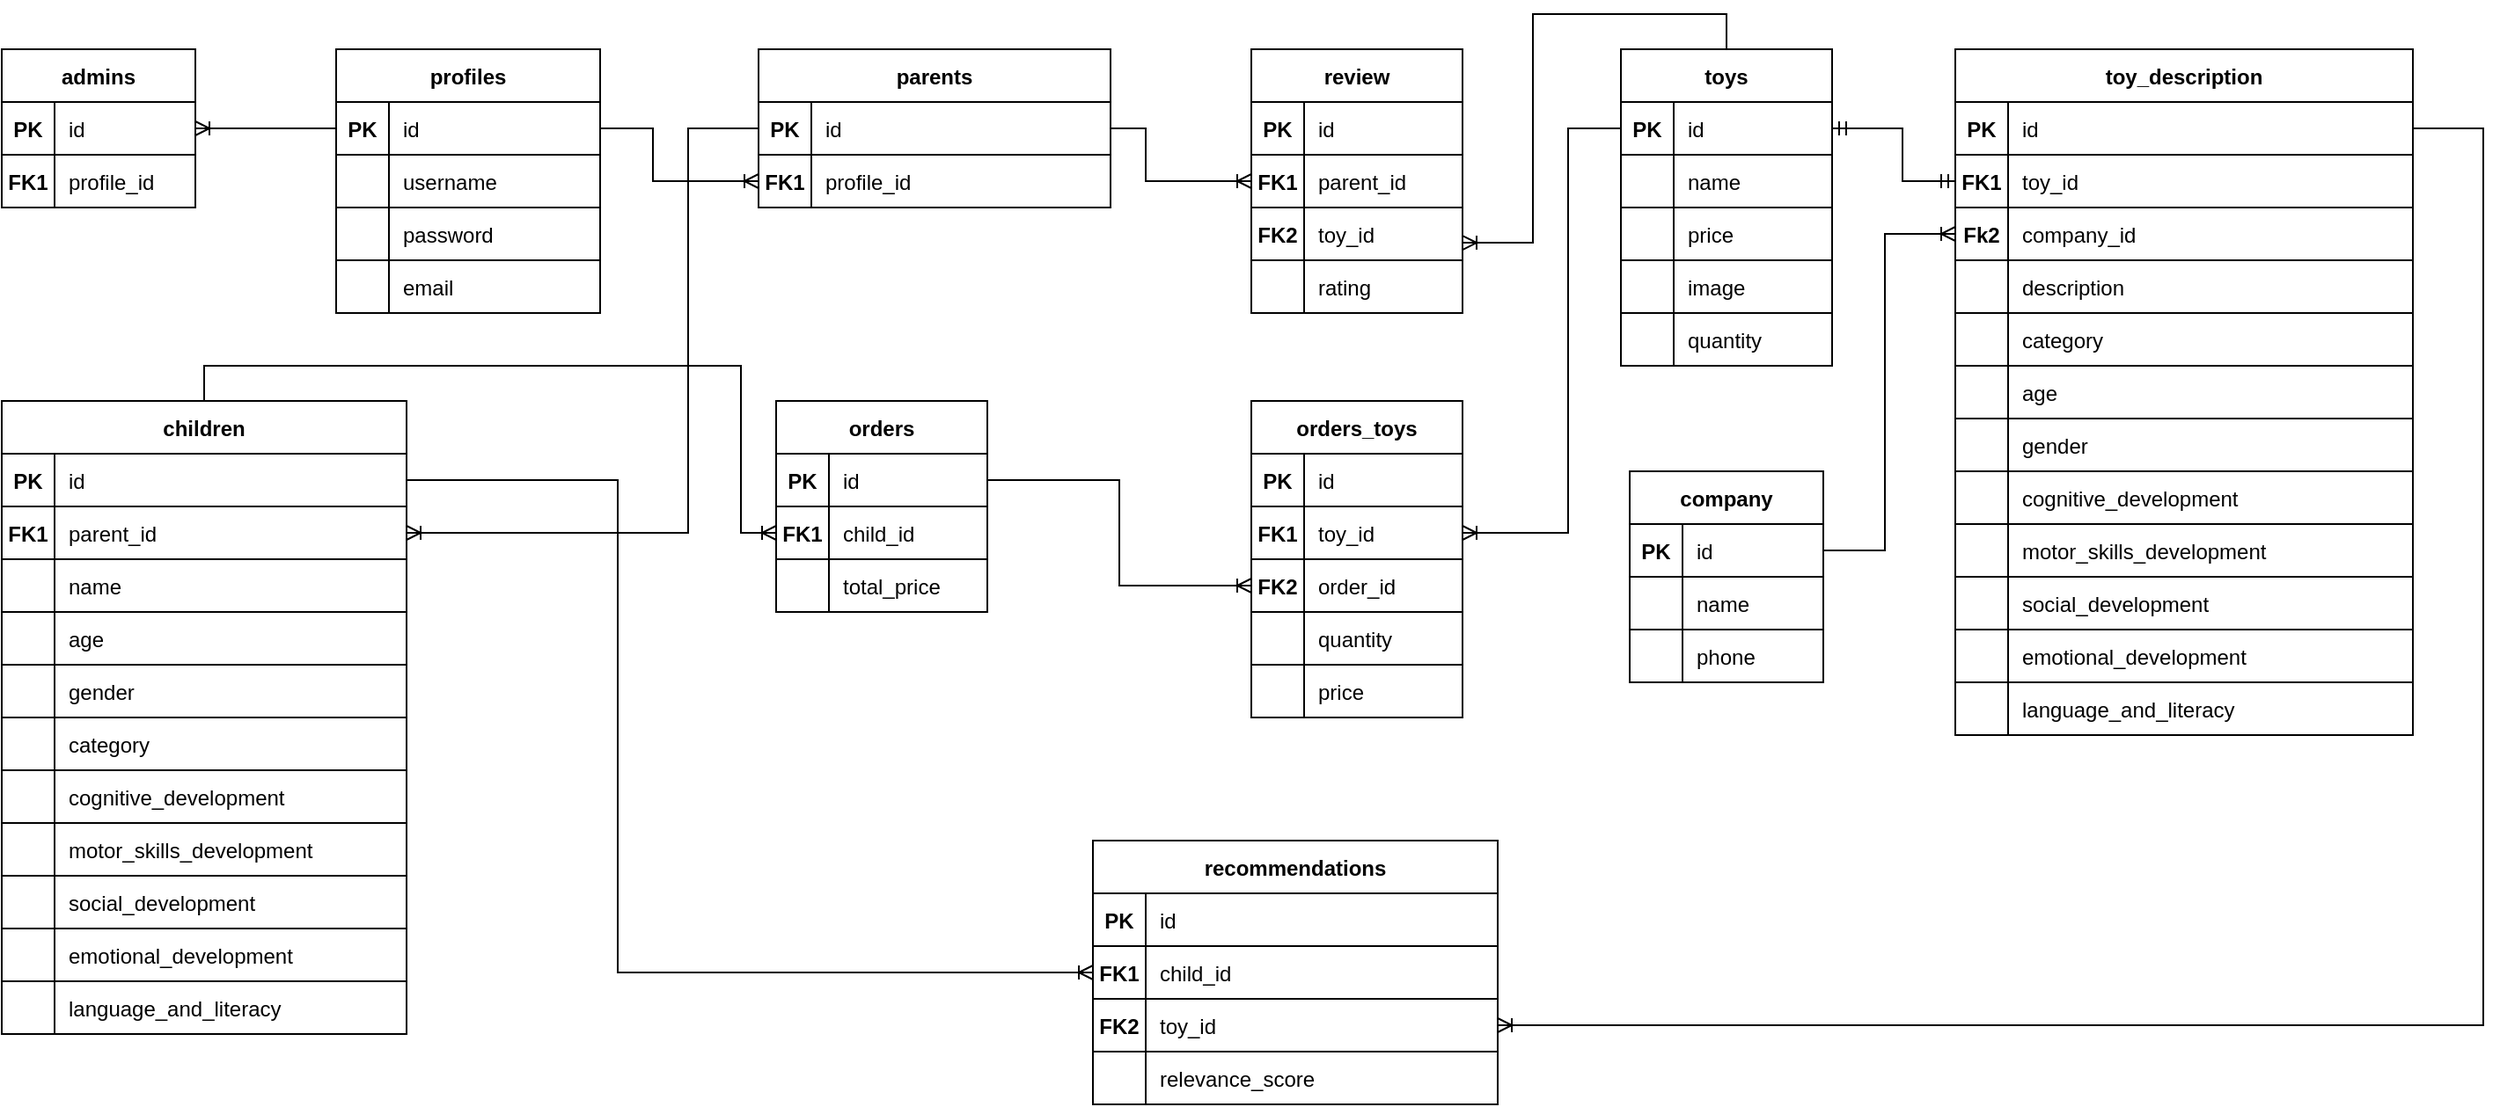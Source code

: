 <mxfile version="22.1.5" type="device">
  <diagram id="R2lEEEUBdFMjLlhIrx00" name="Page-1">
    <mxGraphModel dx="2204" dy="1786" grid="1" gridSize="10" guides="1" tooltips="1" connect="1" arrows="1" fold="1" page="1" pageScale="1" pageWidth="850" pageHeight="1100" math="0" shadow="0" extFonts="Permanent Marker^https://fonts.googleapis.com/css?family=Permanent+Marker">
      <root>
        <mxCell id="0" />
        <mxCell id="1" parent="0" />
        <mxCell id="_052ldjD73i6WKF3z9FQ-164" value="children" style="shape=table;startSize=30;container=1;collapsible=1;childLayout=tableLayout;fixedRows=1;rowLines=0;fontStyle=1;align=center;resizeLast=1;" parent="1" vertex="1">
          <mxGeometry x="-510" y="40" width="230" height="360" as="geometry" />
        </mxCell>
        <mxCell id="_052ldjD73i6WKF3z9FQ-165" value="" style="shape=partialRectangle;collapsible=0;dropTarget=0;pointerEvents=0;fillColor=none;points=[[0,0.5],[1,0.5]];portConstraint=eastwest;top=0;left=0;right=0;bottom=1;" parent="_052ldjD73i6WKF3z9FQ-164" vertex="1">
          <mxGeometry y="30" width="230" height="30" as="geometry" />
        </mxCell>
        <mxCell id="_052ldjD73i6WKF3z9FQ-166" value="PK" style="shape=partialRectangle;overflow=hidden;connectable=0;fillColor=none;top=0;left=0;bottom=0;right=0;fontStyle=1;" parent="_052ldjD73i6WKF3z9FQ-165" vertex="1">
          <mxGeometry width="30" height="30" as="geometry">
            <mxRectangle width="30" height="30" as="alternateBounds" />
          </mxGeometry>
        </mxCell>
        <mxCell id="_052ldjD73i6WKF3z9FQ-167" value="id" style="shape=partialRectangle;overflow=hidden;connectable=0;fillColor=none;top=0;left=0;bottom=0;right=0;align=left;spacingLeft=6;fontStyle=0;" parent="_052ldjD73i6WKF3z9FQ-165" vertex="1">
          <mxGeometry x="30" width="200" height="30" as="geometry">
            <mxRectangle width="200" height="30" as="alternateBounds" />
          </mxGeometry>
        </mxCell>
        <mxCell id="_052ldjD73i6WKF3z9FQ-168" value="" style="shape=partialRectangle;collapsible=0;dropTarget=0;pointerEvents=0;fillColor=none;points=[[0,0.5],[1,0.5]];portConstraint=eastwest;top=0;left=0;right=0;bottom=1;" parent="_052ldjD73i6WKF3z9FQ-164" vertex="1">
          <mxGeometry y="60" width="230" height="30" as="geometry" />
        </mxCell>
        <mxCell id="_052ldjD73i6WKF3z9FQ-169" value="FK1" style="shape=partialRectangle;overflow=hidden;connectable=0;fillColor=none;top=0;left=0;bottom=0;right=0;fontStyle=1;" parent="_052ldjD73i6WKF3z9FQ-168" vertex="1">
          <mxGeometry width="30" height="30" as="geometry">
            <mxRectangle width="30" height="30" as="alternateBounds" />
          </mxGeometry>
        </mxCell>
        <mxCell id="_052ldjD73i6WKF3z9FQ-170" value="parent_id" style="shape=partialRectangle;overflow=hidden;connectable=0;fillColor=none;top=0;left=0;bottom=0;right=0;align=left;spacingLeft=6;fontStyle=0;" parent="_052ldjD73i6WKF3z9FQ-168" vertex="1">
          <mxGeometry x="30" width="200" height="30" as="geometry">
            <mxRectangle width="200" height="30" as="alternateBounds" />
          </mxGeometry>
        </mxCell>
        <mxCell id="2kZRtyuHxV8-16RdtVO2-6" value="" style="shape=partialRectangle;collapsible=0;dropTarget=0;pointerEvents=0;fillColor=none;points=[[0,0.5],[1,0.5]];portConstraint=eastwest;top=0;left=0;right=0;bottom=1;" parent="_052ldjD73i6WKF3z9FQ-164" vertex="1">
          <mxGeometry y="90" width="230" height="30" as="geometry" />
        </mxCell>
        <mxCell id="2kZRtyuHxV8-16RdtVO2-7" value="" style="shape=partialRectangle;overflow=hidden;connectable=0;fillColor=none;top=0;left=0;bottom=0;right=0;fontStyle=1;" parent="2kZRtyuHxV8-16RdtVO2-6" vertex="1">
          <mxGeometry width="30" height="30" as="geometry">
            <mxRectangle width="30" height="30" as="alternateBounds" />
          </mxGeometry>
        </mxCell>
        <mxCell id="2kZRtyuHxV8-16RdtVO2-8" value="name" style="shape=partialRectangle;overflow=hidden;connectable=0;fillColor=none;top=0;left=0;bottom=0;right=0;align=left;spacingLeft=6;fontStyle=0;" parent="2kZRtyuHxV8-16RdtVO2-6" vertex="1">
          <mxGeometry x="30" width="200" height="30" as="geometry">
            <mxRectangle width="200" height="30" as="alternateBounds" />
          </mxGeometry>
        </mxCell>
        <mxCell id="vGvj6Jo00B6GPppmbmEy-1" value="" style="shape=partialRectangle;collapsible=0;dropTarget=0;pointerEvents=0;fillColor=none;points=[[0,0.5],[1,0.5]];portConstraint=eastwest;top=0;left=0;right=0;bottom=1;" vertex="1" parent="_052ldjD73i6WKF3z9FQ-164">
          <mxGeometry y="120" width="230" height="30" as="geometry" />
        </mxCell>
        <mxCell id="vGvj6Jo00B6GPppmbmEy-2" value="" style="shape=partialRectangle;overflow=hidden;connectable=0;fillColor=none;top=0;left=0;bottom=0;right=0;fontStyle=1;" vertex="1" parent="vGvj6Jo00B6GPppmbmEy-1">
          <mxGeometry width="30" height="30" as="geometry">
            <mxRectangle width="30" height="30" as="alternateBounds" />
          </mxGeometry>
        </mxCell>
        <mxCell id="vGvj6Jo00B6GPppmbmEy-3" value="age" style="shape=partialRectangle;overflow=hidden;connectable=0;fillColor=none;top=0;left=0;bottom=0;right=0;align=left;spacingLeft=6;fontStyle=0;" vertex="1" parent="vGvj6Jo00B6GPppmbmEy-1">
          <mxGeometry x="30" width="200" height="30" as="geometry">
            <mxRectangle width="200" height="30" as="alternateBounds" />
          </mxGeometry>
        </mxCell>
        <mxCell id="vGvj6Jo00B6GPppmbmEy-4" value="" style="shape=partialRectangle;collapsible=0;dropTarget=0;pointerEvents=0;fillColor=none;points=[[0,0.5],[1,0.5]];portConstraint=eastwest;top=0;left=0;right=0;bottom=1;" vertex="1" parent="_052ldjD73i6WKF3z9FQ-164">
          <mxGeometry y="150" width="230" height="30" as="geometry" />
        </mxCell>
        <mxCell id="vGvj6Jo00B6GPppmbmEy-5" value="" style="shape=partialRectangle;overflow=hidden;connectable=0;fillColor=none;top=0;left=0;bottom=0;right=0;fontStyle=1;" vertex="1" parent="vGvj6Jo00B6GPppmbmEy-4">
          <mxGeometry width="30" height="30" as="geometry">
            <mxRectangle width="30" height="30" as="alternateBounds" />
          </mxGeometry>
        </mxCell>
        <mxCell id="vGvj6Jo00B6GPppmbmEy-6" value="gender" style="shape=partialRectangle;overflow=hidden;connectable=0;fillColor=none;top=0;left=0;bottom=0;right=0;align=left;spacingLeft=6;fontStyle=0;" vertex="1" parent="vGvj6Jo00B6GPppmbmEy-4">
          <mxGeometry x="30" width="200" height="30" as="geometry">
            <mxRectangle width="200" height="30" as="alternateBounds" />
          </mxGeometry>
        </mxCell>
        <mxCell id="vGvj6Jo00B6GPppmbmEy-79" value="" style="shape=partialRectangle;collapsible=0;dropTarget=0;pointerEvents=0;fillColor=none;points=[[0,0.5],[1,0.5]];portConstraint=eastwest;top=0;left=0;right=0;bottom=1;" vertex="1" parent="_052ldjD73i6WKF3z9FQ-164">
          <mxGeometry y="180" width="230" height="30" as="geometry" />
        </mxCell>
        <mxCell id="vGvj6Jo00B6GPppmbmEy-80" value="" style="shape=partialRectangle;overflow=hidden;connectable=0;fillColor=none;top=0;left=0;bottom=0;right=0;fontStyle=1;" vertex="1" parent="vGvj6Jo00B6GPppmbmEy-79">
          <mxGeometry width="30" height="30" as="geometry">
            <mxRectangle width="30" height="30" as="alternateBounds" />
          </mxGeometry>
        </mxCell>
        <mxCell id="vGvj6Jo00B6GPppmbmEy-81" value="category" style="shape=partialRectangle;overflow=hidden;connectable=0;fillColor=none;top=0;left=0;bottom=0;right=0;align=left;spacingLeft=6;fontStyle=0;" vertex="1" parent="vGvj6Jo00B6GPppmbmEy-79">
          <mxGeometry x="30" width="200" height="30" as="geometry">
            <mxRectangle width="200" height="30" as="alternateBounds" />
          </mxGeometry>
        </mxCell>
        <mxCell id="vGvj6Jo00B6GPppmbmEy-7" value="" style="shape=partialRectangle;collapsible=0;dropTarget=0;pointerEvents=0;fillColor=none;points=[[0,0.5],[1,0.5]];portConstraint=eastwest;top=0;left=0;right=0;bottom=1;" vertex="1" parent="_052ldjD73i6WKF3z9FQ-164">
          <mxGeometry y="210" width="230" height="30" as="geometry" />
        </mxCell>
        <mxCell id="vGvj6Jo00B6GPppmbmEy-8" value="" style="shape=partialRectangle;overflow=hidden;connectable=0;fillColor=none;top=0;left=0;bottom=0;right=0;fontStyle=1;" vertex="1" parent="vGvj6Jo00B6GPppmbmEy-7">
          <mxGeometry width="30" height="30" as="geometry">
            <mxRectangle width="30" height="30" as="alternateBounds" />
          </mxGeometry>
        </mxCell>
        <mxCell id="vGvj6Jo00B6GPppmbmEy-9" value="cognitive_development" style="shape=partialRectangle;overflow=hidden;connectable=0;fillColor=none;top=0;left=0;bottom=0;right=0;align=left;spacingLeft=6;fontStyle=0;" vertex="1" parent="vGvj6Jo00B6GPppmbmEy-7">
          <mxGeometry x="30" width="200" height="30" as="geometry">
            <mxRectangle width="200" height="30" as="alternateBounds" />
          </mxGeometry>
        </mxCell>
        <mxCell id="vGvj6Jo00B6GPppmbmEy-10" value="" style="shape=partialRectangle;collapsible=0;dropTarget=0;pointerEvents=0;fillColor=none;points=[[0,0.5],[1,0.5]];portConstraint=eastwest;top=0;left=0;right=0;bottom=1;" vertex="1" parent="_052ldjD73i6WKF3z9FQ-164">
          <mxGeometry y="240" width="230" height="30" as="geometry" />
        </mxCell>
        <mxCell id="vGvj6Jo00B6GPppmbmEy-11" value="" style="shape=partialRectangle;overflow=hidden;connectable=0;fillColor=none;top=0;left=0;bottom=0;right=0;fontStyle=1;" vertex="1" parent="vGvj6Jo00B6GPppmbmEy-10">
          <mxGeometry width="30" height="30" as="geometry">
            <mxRectangle width="30" height="30" as="alternateBounds" />
          </mxGeometry>
        </mxCell>
        <mxCell id="vGvj6Jo00B6GPppmbmEy-12" value="motor_skills_development" style="shape=partialRectangle;overflow=hidden;connectable=0;fillColor=none;top=0;left=0;bottom=0;right=0;align=left;spacingLeft=6;fontStyle=0;" vertex="1" parent="vGvj6Jo00B6GPppmbmEy-10">
          <mxGeometry x="30" width="200" height="30" as="geometry">
            <mxRectangle width="200" height="30" as="alternateBounds" />
          </mxGeometry>
        </mxCell>
        <mxCell id="vGvj6Jo00B6GPppmbmEy-13" value="" style="shape=partialRectangle;collapsible=0;dropTarget=0;pointerEvents=0;fillColor=none;points=[[0,0.5],[1,0.5]];portConstraint=eastwest;top=0;left=0;right=0;bottom=1;" vertex="1" parent="_052ldjD73i6WKF3z9FQ-164">
          <mxGeometry y="270" width="230" height="30" as="geometry" />
        </mxCell>
        <mxCell id="vGvj6Jo00B6GPppmbmEy-14" value="" style="shape=partialRectangle;overflow=hidden;connectable=0;fillColor=none;top=0;left=0;bottom=0;right=0;fontStyle=1;" vertex="1" parent="vGvj6Jo00B6GPppmbmEy-13">
          <mxGeometry width="30" height="30" as="geometry">
            <mxRectangle width="30" height="30" as="alternateBounds" />
          </mxGeometry>
        </mxCell>
        <mxCell id="vGvj6Jo00B6GPppmbmEy-15" value="social_development" style="shape=partialRectangle;overflow=hidden;connectable=0;fillColor=none;top=0;left=0;bottom=0;right=0;align=left;spacingLeft=6;fontStyle=0;" vertex="1" parent="vGvj6Jo00B6GPppmbmEy-13">
          <mxGeometry x="30" width="200" height="30" as="geometry">
            <mxRectangle width="200" height="30" as="alternateBounds" />
          </mxGeometry>
        </mxCell>
        <mxCell id="vGvj6Jo00B6GPppmbmEy-16" value="" style="shape=partialRectangle;collapsible=0;dropTarget=0;pointerEvents=0;fillColor=none;points=[[0,0.5],[1,0.5]];portConstraint=eastwest;top=0;left=0;right=0;bottom=1;" vertex="1" parent="_052ldjD73i6WKF3z9FQ-164">
          <mxGeometry y="300" width="230" height="30" as="geometry" />
        </mxCell>
        <mxCell id="vGvj6Jo00B6GPppmbmEy-17" value="" style="shape=partialRectangle;overflow=hidden;connectable=0;fillColor=none;top=0;left=0;bottom=0;right=0;fontStyle=1;" vertex="1" parent="vGvj6Jo00B6GPppmbmEy-16">
          <mxGeometry width="30" height="30" as="geometry">
            <mxRectangle width="30" height="30" as="alternateBounds" />
          </mxGeometry>
        </mxCell>
        <mxCell id="vGvj6Jo00B6GPppmbmEy-18" value="emotional_development" style="shape=partialRectangle;overflow=hidden;connectable=0;fillColor=none;top=0;left=0;bottom=0;right=0;align=left;spacingLeft=6;fontStyle=0;" vertex="1" parent="vGvj6Jo00B6GPppmbmEy-16">
          <mxGeometry x="30" width="200" height="30" as="geometry">
            <mxRectangle width="200" height="30" as="alternateBounds" />
          </mxGeometry>
        </mxCell>
        <mxCell id="vGvj6Jo00B6GPppmbmEy-19" value="" style="shape=partialRectangle;collapsible=0;dropTarget=0;pointerEvents=0;fillColor=none;points=[[0,0.5],[1,0.5]];portConstraint=eastwest;top=0;left=0;right=0;bottom=1;" vertex="1" parent="_052ldjD73i6WKF3z9FQ-164">
          <mxGeometry y="330" width="230" height="30" as="geometry" />
        </mxCell>
        <mxCell id="vGvj6Jo00B6GPppmbmEy-20" value="" style="shape=partialRectangle;overflow=hidden;connectable=0;fillColor=none;top=0;left=0;bottom=0;right=0;fontStyle=1;" vertex="1" parent="vGvj6Jo00B6GPppmbmEy-19">
          <mxGeometry width="30" height="30" as="geometry">
            <mxRectangle width="30" height="30" as="alternateBounds" />
          </mxGeometry>
        </mxCell>
        <mxCell id="vGvj6Jo00B6GPppmbmEy-21" value="language_and_literacy" style="shape=partialRectangle;overflow=hidden;connectable=0;fillColor=none;top=0;left=0;bottom=0;right=0;align=left;spacingLeft=6;fontStyle=0;" vertex="1" parent="vGvj6Jo00B6GPppmbmEy-19">
          <mxGeometry x="30" width="200" height="30" as="geometry">
            <mxRectangle width="200" height="30" as="alternateBounds" />
          </mxGeometry>
        </mxCell>
        <mxCell id="C-vyLk0tnHw3VtMMgP7b-23" value="parents" style="shape=table;startSize=30;container=1;collapsible=1;childLayout=tableLayout;fixedRows=1;rowLines=0;fontStyle=1;align=center;resizeLast=1;" parent="1" vertex="1">
          <mxGeometry x="-80" y="-160" width="200" height="90" as="geometry" />
        </mxCell>
        <mxCell id="C-vyLk0tnHw3VtMMgP7b-24" value="" style="shape=partialRectangle;collapsible=0;dropTarget=0;pointerEvents=0;fillColor=none;points=[[0,0.5],[1,0.5]];portConstraint=eastwest;top=0;left=0;right=0;bottom=1;" parent="C-vyLk0tnHw3VtMMgP7b-23" vertex="1">
          <mxGeometry y="30" width="200" height="30" as="geometry" />
        </mxCell>
        <mxCell id="C-vyLk0tnHw3VtMMgP7b-25" value="PK" style="shape=partialRectangle;overflow=hidden;connectable=0;fillColor=none;top=0;left=0;bottom=0;right=0;fontStyle=1;" parent="C-vyLk0tnHw3VtMMgP7b-24" vertex="1">
          <mxGeometry width="30" height="30" as="geometry">
            <mxRectangle width="30" height="30" as="alternateBounds" />
          </mxGeometry>
        </mxCell>
        <mxCell id="C-vyLk0tnHw3VtMMgP7b-26" value="id" style="shape=partialRectangle;overflow=hidden;connectable=0;fillColor=none;top=0;left=0;bottom=0;right=0;align=left;spacingLeft=6;fontStyle=0;" parent="C-vyLk0tnHw3VtMMgP7b-24" vertex="1">
          <mxGeometry x="30" width="170" height="30" as="geometry">
            <mxRectangle width="170" height="30" as="alternateBounds" />
          </mxGeometry>
        </mxCell>
        <mxCell id="_052ldjD73i6WKF3z9FQ-9" value="" style="shape=partialRectangle;collapsible=0;dropTarget=0;pointerEvents=0;fillColor=none;points=[[0,0.5],[1,0.5]];portConstraint=eastwest;top=0;left=0;right=0;bottom=1;" parent="C-vyLk0tnHw3VtMMgP7b-23" vertex="1">
          <mxGeometry y="60" width="200" height="30" as="geometry" />
        </mxCell>
        <mxCell id="_052ldjD73i6WKF3z9FQ-10" value="FK1" style="shape=partialRectangle;overflow=hidden;connectable=0;fillColor=none;top=0;left=0;bottom=0;right=0;fontStyle=1;" parent="_052ldjD73i6WKF3z9FQ-9" vertex="1">
          <mxGeometry width="30" height="30" as="geometry">
            <mxRectangle width="30" height="30" as="alternateBounds" />
          </mxGeometry>
        </mxCell>
        <mxCell id="_052ldjD73i6WKF3z9FQ-11" value="profile_id" style="shape=partialRectangle;overflow=hidden;connectable=0;fillColor=none;top=0;left=0;bottom=0;right=0;align=left;spacingLeft=6;fontStyle=0;" parent="_052ldjD73i6WKF3z9FQ-9" vertex="1">
          <mxGeometry x="30" width="170" height="30" as="geometry">
            <mxRectangle width="170" height="30" as="alternateBounds" />
          </mxGeometry>
        </mxCell>
        <mxCell id="_052ldjD73i6WKF3z9FQ-94" value="orders_toys" style="shape=table;startSize=30;container=1;collapsible=1;childLayout=tableLayout;fixedRows=1;rowLines=0;fontStyle=1;align=center;resizeLast=1;" parent="1" vertex="1">
          <mxGeometry x="200" y="40" width="120" height="180" as="geometry" />
        </mxCell>
        <mxCell id="_052ldjD73i6WKF3z9FQ-95" value="" style="shape=partialRectangle;collapsible=0;dropTarget=0;pointerEvents=0;fillColor=none;points=[[0,0.5],[1,0.5]];portConstraint=eastwest;top=0;left=0;right=0;bottom=1;" parent="_052ldjD73i6WKF3z9FQ-94" vertex="1">
          <mxGeometry y="30" width="120" height="30" as="geometry" />
        </mxCell>
        <mxCell id="_052ldjD73i6WKF3z9FQ-96" value="PK" style="shape=partialRectangle;overflow=hidden;connectable=0;fillColor=none;top=0;left=0;bottom=0;right=0;fontStyle=1;" parent="_052ldjD73i6WKF3z9FQ-95" vertex="1">
          <mxGeometry width="30" height="30" as="geometry">
            <mxRectangle width="30" height="30" as="alternateBounds" />
          </mxGeometry>
        </mxCell>
        <mxCell id="_052ldjD73i6WKF3z9FQ-97" value="id" style="shape=partialRectangle;overflow=hidden;connectable=0;fillColor=none;top=0;left=0;bottom=0;right=0;align=left;spacingLeft=6;fontStyle=0;" parent="_052ldjD73i6WKF3z9FQ-95" vertex="1">
          <mxGeometry x="30" width="90" height="30" as="geometry">
            <mxRectangle width="90" height="30" as="alternateBounds" />
          </mxGeometry>
        </mxCell>
        <mxCell id="_052ldjD73i6WKF3z9FQ-101" value="" style="shape=partialRectangle;collapsible=0;dropTarget=0;pointerEvents=0;fillColor=none;points=[[0,0.5],[1,0.5]];portConstraint=eastwest;top=0;left=0;right=0;bottom=1;" parent="_052ldjD73i6WKF3z9FQ-94" vertex="1">
          <mxGeometry y="60" width="120" height="30" as="geometry" />
        </mxCell>
        <mxCell id="_052ldjD73i6WKF3z9FQ-102" value="FK1" style="shape=partialRectangle;overflow=hidden;connectable=0;fillColor=none;top=0;left=0;bottom=0;right=0;fontStyle=1;" parent="_052ldjD73i6WKF3z9FQ-101" vertex="1">
          <mxGeometry width="30" height="30" as="geometry">
            <mxRectangle width="30" height="30" as="alternateBounds" />
          </mxGeometry>
        </mxCell>
        <mxCell id="_052ldjD73i6WKF3z9FQ-103" value="toy_id" style="shape=partialRectangle;overflow=hidden;connectable=0;fillColor=none;top=0;left=0;bottom=0;right=0;align=left;spacingLeft=6;fontStyle=0;" parent="_052ldjD73i6WKF3z9FQ-101" vertex="1">
          <mxGeometry x="30" width="90" height="30" as="geometry">
            <mxRectangle width="90" height="30" as="alternateBounds" />
          </mxGeometry>
        </mxCell>
        <mxCell id="k9ZbiodCn27I22rg1z6R-91" value="" style="shape=partialRectangle;collapsible=0;dropTarget=0;pointerEvents=0;fillColor=none;points=[[0,0.5],[1,0.5]];portConstraint=eastwest;top=0;left=0;right=0;bottom=1;" parent="_052ldjD73i6WKF3z9FQ-94" vertex="1">
          <mxGeometry y="90" width="120" height="30" as="geometry" />
        </mxCell>
        <mxCell id="k9ZbiodCn27I22rg1z6R-92" value="FK2" style="shape=partialRectangle;overflow=hidden;connectable=0;fillColor=none;top=0;left=0;bottom=0;right=0;fontStyle=1;" parent="k9ZbiodCn27I22rg1z6R-91" vertex="1">
          <mxGeometry width="30" height="30" as="geometry">
            <mxRectangle width="30" height="30" as="alternateBounds" />
          </mxGeometry>
        </mxCell>
        <mxCell id="k9ZbiodCn27I22rg1z6R-93" value="order_id" style="shape=partialRectangle;overflow=hidden;connectable=0;fillColor=none;top=0;left=0;bottom=0;right=0;align=left;spacingLeft=6;fontStyle=0;" parent="k9ZbiodCn27I22rg1z6R-91" vertex="1">
          <mxGeometry x="30" width="90" height="30" as="geometry">
            <mxRectangle width="90" height="30" as="alternateBounds" />
          </mxGeometry>
        </mxCell>
        <mxCell id="_052ldjD73i6WKF3z9FQ-104" value="" style="shape=partialRectangle;collapsible=0;dropTarget=0;pointerEvents=0;fillColor=none;points=[[0,0.5],[1,0.5]];portConstraint=eastwest;top=0;left=0;right=0;bottom=1;" parent="_052ldjD73i6WKF3z9FQ-94" vertex="1">
          <mxGeometry y="120" width="120" height="30" as="geometry" />
        </mxCell>
        <mxCell id="_052ldjD73i6WKF3z9FQ-105" value="" style="shape=partialRectangle;overflow=hidden;connectable=0;fillColor=none;top=0;left=0;bottom=0;right=0;fontStyle=1;" parent="_052ldjD73i6WKF3z9FQ-104" vertex="1">
          <mxGeometry width="30" height="30" as="geometry">
            <mxRectangle width="30" height="30" as="alternateBounds" />
          </mxGeometry>
        </mxCell>
        <mxCell id="_052ldjD73i6WKF3z9FQ-106" value="quantity" style="shape=partialRectangle;overflow=hidden;connectable=0;fillColor=none;top=0;left=0;bottom=0;right=0;align=left;spacingLeft=6;fontStyle=0;" parent="_052ldjD73i6WKF3z9FQ-104" vertex="1">
          <mxGeometry x="30" width="90" height="30" as="geometry">
            <mxRectangle width="90" height="30" as="alternateBounds" />
          </mxGeometry>
        </mxCell>
        <mxCell id="k9ZbiodCn27I22rg1z6R-14" value="" style="shape=partialRectangle;collapsible=0;dropTarget=0;pointerEvents=0;fillColor=none;points=[[0,0.5],[1,0.5]];portConstraint=eastwest;top=0;left=0;right=0;bottom=1;" parent="_052ldjD73i6WKF3z9FQ-94" vertex="1">
          <mxGeometry y="150" width="120" height="30" as="geometry" />
        </mxCell>
        <mxCell id="k9ZbiodCn27I22rg1z6R-15" value="" style="shape=partialRectangle;overflow=hidden;connectable=0;fillColor=none;top=0;left=0;bottom=0;right=0;fontStyle=1;" parent="k9ZbiodCn27I22rg1z6R-14" vertex="1">
          <mxGeometry width="30" height="30" as="geometry">
            <mxRectangle width="30" height="30" as="alternateBounds" />
          </mxGeometry>
        </mxCell>
        <mxCell id="k9ZbiodCn27I22rg1z6R-16" value="price" style="shape=partialRectangle;overflow=hidden;connectable=0;fillColor=none;top=0;left=0;bottom=0;right=0;align=left;spacingLeft=6;fontStyle=0;" parent="k9ZbiodCn27I22rg1z6R-14" vertex="1">
          <mxGeometry x="30" width="90" height="30" as="geometry">
            <mxRectangle width="90" height="30" as="alternateBounds" />
          </mxGeometry>
        </mxCell>
        <mxCell id="_052ldjD73i6WKF3z9FQ-126" value="review" style="shape=table;startSize=30;container=1;collapsible=1;childLayout=tableLayout;fixedRows=1;rowLines=0;fontStyle=1;align=center;resizeLast=1;" parent="1" vertex="1">
          <mxGeometry x="200" y="-160" width="120" height="150" as="geometry" />
        </mxCell>
        <mxCell id="_052ldjD73i6WKF3z9FQ-127" value="" style="shape=partialRectangle;collapsible=0;dropTarget=0;pointerEvents=0;fillColor=none;points=[[0,0.5],[1,0.5]];portConstraint=eastwest;top=0;left=0;right=0;bottom=1;" parent="_052ldjD73i6WKF3z9FQ-126" vertex="1">
          <mxGeometry y="30" width="120" height="30" as="geometry" />
        </mxCell>
        <mxCell id="_052ldjD73i6WKF3z9FQ-128" value="PK" style="shape=partialRectangle;overflow=hidden;connectable=0;fillColor=none;top=0;left=0;bottom=0;right=0;fontStyle=1;" parent="_052ldjD73i6WKF3z9FQ-127" vertex="1">
          <mxGeometry width="30" height="30" as="geometry">
            <mxRectangle width="30" height="30" as="alternateBounds" />
          </mxGeometry>
        </mxCell>
        <mxCell id="_052ldjD73i6WKF3z9FQ-129" value="id" style="shape=partialRectangle;overflow=hidden;connectable=0;fillColor=none;top=0;left=0;bottom=0;right=0;align=left;spacingLeft=6;fontStyle=0;" parent="_052ldjD73i6WKF3z9FQ-127" vertex="1">
          <mxGeometry x="30" width="90" height="30" as="geometry">
            <mxRectangle width="90" height="30" as="alternateBounds" />
          </mxGeometry>
        </mxCell>
        <mxCell id="_052ldjD73i6WKF3z9FQ-130" value="" style="shape=partialRectangle;collapsible=0;dropTarget=0;pointerEvents=0;fillColor=none;points=[[0,0.5],[1,0.5]];portConstraint=eastwest;top=0;left=0;right=0;bottom=1;" parent="_052ldjD73i6WKF3z9FQ-126" vertex="1">
          <mxGeometry y="60" width="120" height="30" as="geometry" />
        </mxCell>
        <mxCell id="_052ldjD73i6WKF3z9FQ-131" value="FK1" style="shape=partialRectangle;overflow=hidden;connectable=0;fillColor=none;top=0;left=0;bottom=0;right=0;fontStyle=1;" parent="_052ldjD73i6WKF3z9FQ-130" vertex="1">
          <mxGeometry width="30" height="30" as="geometry">
            <mxRectangle width="30" height="30" as="alternateBounds" />
          </mxGeometry>
        </mxCell>
        <mxCell id="_052ldjD73i6WKF3z9FQ-132" value="parent_id" style="shape=partialRectangle;overflow=hidden;connectable=0;fillColor=none;top=0;left=0;bottom=0;right=0;align=left;spacingLeft=6;fontStyle=0;" parent="_052ldjD73i6WKF3z9FQ-130" vertex="1">
          <mxGeometry x="30" width="90" height="30" as="geometry">
            <mxRectangle width="90" height="30" as="alternateBounds" />
          </mxGeometry>
        </mxCell>
        <mxCell id="_052ldjD73i6WKF3z9FQ-133" value="" style="shape=partialRectangle;collapsible=0;dropTarget=0;pointerEvents=0;fillColor=none;points=[[0,0.5],[1,0.5]];portConstraint=eastwest;top=0;left=0;right=0;bottom=1;" parent="_052ldjD73i6WKF3z9FQ-126" vertex="1">
          <mxGeometry y="90" width="120" height="30" as="geometry" />
        </mxCell>
        <mxCell id="_052ldjD73i6WKF3z9FQ-134" value="FK2" style="shape=partialRectangle;overflow=hidden;connectable=0;fillColor=none;top=0;left=0;bottom=0;right=0;fontStyle=1;" parent="_052ldjD73i6WKF3z9FQ-133" vertex="1">
          <mxGeometry width="30" height="30" as="geometry">
            <mxRectangle width="30" height="30" as="alternateBounds" />
          </mxGeometry>
        </mxCell>
        <mxCell id="_052ldjD73i6WKF3z9FQ-135" value="toy_id" style="shape=partialRectangle;overflow=hidden;connectable=0;fillColor=none;top=0;left=0;bottom=0;right=0;align=left;spacingLeft=6;fontStyle=0;" parent="_052ldjD73i6WKF3z9FQ-133" vertex="1">
          <mxGeometry x="30" width="90" height="30" as="geometry">
            <mxRectangle width="90" height="30" as="alternateBounds" />
          </mxGeometry>
        </mxCell>
        <mxCell id="_052ldjD73i6WKF3z9FQ-136" value="" style="shape=partialRectangle;collapsible=0;dropTarget=0;pointerEvents=0;fillColor=none;points=[[0,0.5],[1,0.5]];portConstraint=eastwest;top=0;left=0;right=0;bottom=1;" parent="_052ldjD73i6WKF3z9FQ-126" vertex="1">
          <mxGeometry y="120" width="120" height="30" as="geometry" />
        </mxCell>
        <mxCell id="_052ldjD73i6WKF3z9FQ-137" value="" style="shape=partialRectangle;overflow=hidden;connectable=0;fillColor=none;top=0;left=0;bottom=0;right=0;fontStyle=1;" parent="_052ldjD73i6WKF3z9FQ-136" vertex="1">
          <mxGeometry width="30" height="30" as="geometry">
            <mxRectangle width="30" height="30" as="alternateBounds" />
          </mxGeometry>
        </mxCell>
        <mxCell id="_052ldjD73i6WKF3z9FQ-138" value="rating" style="shape=partialRectangle;overflow=hidden;connectable=0;fillColor=none;top=0;left=0;bottom=0;right=0;align=left;spacingLeft=6;fontStyle=0;" parent="_052ldjD73i6WKF3z9FQ-136" vertex="1">
          <mxGeometry x="30" width="90" height="30" as="geometry">
            <mxRectangle width="90" height="30" as="alternateBounds" />
          </mxGeometry>
        </mxCell>
        <mxCell id="5bWmwbJJJdWtEiXiQREW-90" value="toy_description" style="shape=table;startSize=30;container=1;collapsible=1;childLayout=tableLayout;fixedRows=1;rowLines=0;fontStyle=1;align=center;resizeLast=1;" parent="1" vertex="1">
          <mxGeometry x="600" y="-160" width="260" height="390" as="geometry">
            <mxRectangle x="400" y="841" width="130" height="30" as="alternateBounds" />
          </mxGeometry>
        </mxCell>
        <mxCell id="5bWmwbJJJdWtEiXiQREW-91" value="" style="shape=partialRectangle;collapsible=0;dropTarget=0;pointerEvents=0;fillColor=none;points=[[0,0.5],[1,0.5]];portConstraint=eastwest;top=0;left=0;right=0;bottom=1;" parent="5bWmwbJJJdWtEiXiQREW-90" vertex="1">
          <mxGeometry y="30" width="260" height="30" as="geometry" />
        </mxCell>
        <mxCell id="5bWmwbJJJdWtEiXiQREW-92" value="PK" style="shape=partialRectangle;overflow=hidden;connectable=0;fillColor=none;top=0;left=0;bottom=0;right=0;fontStyle=1;" parent="5bWmwbJJJdWtEiXiQREW-91" vertex="1">
          <mxGeometry width="30" height="30" as="geometry">
            <mxRectangle width="30" height="30" as="alternateBounds" />
          </mxGeometry>
        </mxCell>
        <mxCell id="5bWmwbJJJdWtEiXiQREW-93" value="id" style="shape=partialRectangle;overflow=hidden;connectable=0;fillColor=none;top=0;left=0;bottom=0;right=0;align=left;spacingLeft=6;fontStyle=0;" parent="5bWmwbJJJdWtEiXiQREW-91" vertex="1">
          <mxGeometry x="30" width="230" height="30" as="geometry">
            <mxRectangle width="230" height="30" as="alternateBounds" />
          </mxGeometry>
        </mxCell>
        <mxCell id="5bWmwbJJJdWtEiXiQREW-94" value="" style="shape=partialRectangle;collapsible=0;dropTarget=0;pointerEvents=0;fillColor=none;points=[[0,0.5],[1,0.5]];portConstraint=eastwest;top=0;left=0;right=0;bottom=1;" parent="5bWmwbJJJdWtEiXiQREW-90" vertex="1">
          <mxGeometry y="60" width="260" height="30" as="geometry" />
        </mxCell>
        <mxCell id="5bWmwbJJJdWtEiXiQREW-95" value="FK1" style="shape=partialRectangle;overflow=hidden;connectable=0;fillColor=none;top=0;left=0;bottom=0;right=0;fontStyle=1;" parent="5bWmwbJJJdWtEiXiQREW-94" vertex="1">
          <mxGeometry width="30" height="30" as="geometry">
            <mxRectangle width="30" height="30" as="alternateBounds" />
          </mxGeometry>
        </mxCell>
        <mxCell id="5bWmwbJJJdWtEiXiQREW-96" value="toy_id" style="shape=partialRectangle;overflow=hidden;connectable=0;fillColor=none;top=0;left=0;bottom=0;right=0;align=left;spacingLeft=6;fontStyle=0;" parent="5bWmwbJJJdWtEiXiQREW-94" vertex="1">
          <mxGeometry x="30" width="230" height="30" as="geometry">
            <mxRectangle width="230" height="30" as="alternateBounds" />
          </mxGeometry>
        </mxCell>
        <mxCell id="5bWmwbJJJdWtEiXiQREW-106" value="" style="shape=partialRectangle;collapsible=0;dropTarget=0;pointerEvents=0;fillColor=none;points=[[0,0.5],[1,0.5]];portConstraint=eastwest;top=0;left=0;right=0;bottom=1;" parent="5bWmwbJJJdWtEiXiQREW-90" vertex="1">
          <mxGeometry y="90" width="260" height="30" as="geometry" />
        </mxCell>
        <mxCell id="5bWmwbJJJdWtEiXiQREW-107" value="Fk2" style="shape=partialRectangle;overflow=hidden;connectable=0;fillColor=none;top=0;left=0;bottom=0;right=0;fontStyle=1;" parent="5bWmwbJJJdWtEiXiQREW-106" vertex="1">
          <mxGeometry width="30" height="30" as="geometry">
            <mxRectangle width="30" height="30" as="alternateBounds" />
          </mxGeometry>
        </mxCell>
        <mxCell id="5bWmwbJJJdWtEiXiQREW-108" value="company_id" style="shape=partialRectangle;overflow=hidden;connectable=0;fillColor=none;top=0;left=0;bottom=0;right=0;align=left;spacingLeft=6;fontStyle=0;" parent="5bWmwbJJJdWtEiXiQREW-106" vertex="1">
          <mxGeometry x="30" width="230" height="30" as="geometry">
            <mxRectangle width="230" height="30" as="alternateBounds" />
          </mxGeometry>
        </mxCell>
        <mxCell id="5bWmwbJJJdWtEiXiQREW-97" value="" style="shape=partialRectangle;collapsible=0;dropTarget=0;pointerEvents=0;fillColor=none;points=[[0,0.5],[1,0.5]];portConstraint=eastwest;top=0;left=0;right=0;bottom=1;" parent="5bWmwbJJJdWtEiXiQREW-90" vertex="1">
          <mxGeometry y="120" width="260" height="30" as="geometry" />
        </mxCell>
        <mxCell id="5bWmwbJJJdWtEiXiQREW-98" value="" style="shape=partialRectangle;overflow=hidden;connectable=0;fillColor=none;top=0;left=0;bottom=0;right=0;fontStyle=1;" parent="5bWmwbJJJdWtEiXiQREW-97" vertex="1">
          <mxGeometry width="30" height="30" as="geometry">
            <mxRectangle width="30" height="30" as="alternateBounds" />
          </mxGeometry>
        </mxCell>
        <mxCell id="5bWmwbJJJdWtEiXiQREW-99" value="description" style="shape=partialRectangle;overflow=hidden;connectable=0;fillColor=none;top=0;left=0;bottom=0;right=0;align=left;spacingLeft=6;fontStyle=0;" parent="5bWmwbJJJdWtEiXiQREW-97" vertex="1">
          <mxGeometry x="30" width="230" height="30" as="geometry">
            <mxRectangle width="230" height="30" as="alternateBounds" />
          </mxGeometry>
        </mxCell>
        <mxCell id="5bWmwbJJJdWtEiXiQREW-103" value="" style="shape=partialRectangle;collapsible=0;dropTarget=0;pointerEvents=0;fillColor=none;points=[[0,0.5],[1,0.5]];portConstraint=eastwest;top=0;left=0;right=0;bottom=1;" parent="5bWmwbJJJdWtEiXiQREW-90" vertex="1">
          <mxGeometry y="150" width="260" height="30" as="geometry" />
        </mxCell>
        <mxCell id="5bWmwbJJJdWtEiXiQREW-104" value="" style="shape=partialRectangle;overflow=hidden;connectable=0;fillColor=none;top=0;left=0;bottom=0;right=0;fontStyle=1;" parent="5bWmwbJJJdWtEiXiQREW-103" vertex="1">
          <mxGeometry width="30" height="30" as="geometry">
            <mxRectangle width="30" height="30" as="alternateBounds" />
          </mxGeometry>
        </mxCell>
        <mxCell id="5bWmwbJJJdWtEiXiQREW-105" value="category" style="shape=partialRectangle;overflow=hidden;connectable=0;fillColor=none;top=0;left=0;bottom=0;right=0;align=left;spacingLeft=6;fontStyle=0;" parent="5bWmwbJJJdWtEiXiQREW-103" vertex="1">
          <mxGeometry x="30" width="230" height="30" as="geometry">
            <mxRectangle width="230" height="30" as="alternateBounds" />
          </mxGeometry>
        </mxCell>
        <mxCell id="5bWmwbJJJdWtEiXiQREW-100" value="" style="shape=partialRectangle;collapsible=0;dropTarget=0;pointerEvents=0;fillColor=none;points=[[0,0.5],[1,0.5]];portConstraint=eastwest;top=0;left=0;right=0;bottom=1;" parent="5bWmwbJJJdWtEiXiQREW-90" vertex="1">
          <mxGeometry y="180" width="260" height="30" as="geometry" />
        </mxCell>
        <mxCell id="5bWmwbJJJdWtEiXiQREW-101" value="" style="shape=partialRectangle;overflow=hidden;connectable=0;fillColor=none;top=0;left=0;bottom=0;right=0;fontStyle=1;" parent="5bWmwbJJJdWtEiXiQREW-100" vertex="1">
          <mxGeometry width="30" height="30" as="geometry">
            <mxRectangle width="30" height="30" as="alternateBounds" />
          </mxGeometry>
        </mxCell>
        <mxCell id="5bWmwbJJJdWtEiXiQREW-102" value="age" style="shape=partialRectangle;overflow=hidden;connectable=0;fillColor=none;top=0;left=0;bottom=0;right=0;align=left;spacingLeft=6;fontStyle=0;" parent="5bWmwbJJJdWtEiXiQREW-100" vertex="1">
          <mxGeometry x="30" width="230" height="30" as="geometry">
            <mxRectangle width="230" height="30" as="alternateBounds" />
          </mxGeometry>
        </mxCell>
        <mxCell id="5bWmwbJJJdWtEiXiQREW-109" value="" style="shape=partialRectangle;collapsible=0;dropTarget=0;pointerEvents=0;fillColor=none;points=[[0,0.5],[1,0.5]];portConstraint=eastwest;top=0;left=0;right=0;bottom=1;" parent="5bWmwbJJJdWtEiXiQREW-90" vertex="1">
          <mxGeometry y="210" width="260" height="30" as="geometry" />
        </mxCell>
        <mxCell id="5bWmwbJJJdWtEiXiQREW-110" value="" style="shape=partialRectangle;overflow=hidden;connectable=0;fillColor=none;top=0;left=0;bottom=0;right=0;fontStyle=1;" parent="5bWmwbJJJdWtEiXiQREW-109" vertex="1">
          <mxGeometry width="30" height="30" as="geometry">
            <mxRectangle width="30" height="30" as="alternateBounds" />
          </mxGeometry>
        </mxCell>
        <mxCell id="5bWmwbJJJdWtEiXiQREW-111" value="gender" style="shape=partialRectangle;overflow=hidden;connectable=0;fillColor=none;top=0;left=0;bottom=0;right=0;align=left;spacingLeft=6;fontStyle=0;" parent="5bWmwbJJJdWtEiXiQREW-109" vertex="1">
          <mxGeometry x="30" width="230" height="30" as="geometry">
            <mxRectangle width="230" height="30" as="alternateBounds" />
          </mxGeometry>
        </mxCell>
        <mxCell id="5bWmwbJJJdWtEiXiQREW-121" value="" style="shape=partialRectangle;collapsible=0;dropTarget=0;pointerEvents=0;fillColor=none;points=[[0,0.5],[1,0.5]];portConstraint=eastwest;top=0;left=0;right=0;bottom=1;" parent="5bWmwbJJJdWtEiXiQREW-90" vertex="1">
          <mxGeometry y="240" width="260" height="30" as="geometry" />
        </mxCell>
        <mxCell id="5bWmwbJJJdWtEiXiQREW-122" value="" style="shape=partialRectangle;overflow=hidden;connectable=0;fillColor=none;top=0;left=0;bottom=0;right=0;fontStyle=1;" parent="5bWmwbJJJdWtEiXiQREW-121" vertex="1">
          <mxGeometry width="30" height="30" as="geometry">
            <mxRectangle width="30" height="30" as="alternateBounds" />
          </mxGeometry>
        </mxCell>
        <mxCell id="5bWmwbJJJdWtEiXiQREW-123" value="cognitive_development" style="shape=partialRectangle;overflow=hidden;connectable=0;fillColor=none;top=0;left=0;bottom=0;right=0;align=left;spacingLeft=6;fontStyle=0;" parent="5bWmwbJJJdWtEiXiQREW-121" vertex="1">
          <mxGeometry x="30" width="230" height="30" as="geometry">
            <mxRectangle width="230" height="30" as="alternateBounds" />
          </mxGeometry>
        </mxCell>
        <mxCell id="5bWmwbJJJdWtEiXiQREW-267" value="" style="shape=partialRectangle;collapsible=0;dropTarget=0;pointerEvents=0;fillColor=none;points=[[0,0.5],[1,0.5]];portConstraint=eastwest;top=0;left=0;right=0;bottom=1;" parent="5bWmwbJJJdWtEiXiQREW-90" vertex="1">
          <mxGeometry y="270" width="260" height="30" as="geometry" />
        </mxCell>
        <mxCell id="5bWmwbJJJdWtEiXiQREW-268" value="" style="shape=partialRectangle;overflow=hidden;connectable=0;fillColor=none;top=0;left=0;bottom=0;right=0;fontStyle=1;" parent="5bWmwbJJJdWtEiXiQREW-267" vertex="1">
          <mxGeometry width="30" height="30" as="geometry">
            <mxRectangle width="30" height="30" as="alternateBounds" />
          </mxGeometry>
        </mxCell>
        <mxCell id="5bWmwbJJJdWtEiXiQREW-269" value="motor_skills_development" style="shape=partialRectangle;overflow=hidden;connectable=0;fillColor=none;top=0;left=0;bottom=0;right=0;align=left;spacingLeft=6;fontStyle=0;" parent="5bWmwbJJJdWtEiXiQREW-267" vertex="1">
          <mxGeometry x="30" width="230" height="30" as="geometry">
            <mxRectangle width="230" height="30" as="alternateBounds" />
          </mxGeometry>
        </mxCell>
        <mxCell id="5bWmwbJJJdWtEiXiQREW-204" value="" style="shape=partialRectangle;collapsible=0;dropTarget=0;pointerEvents=0;fillColor=none;points=[[0,0.5],[1,0.5]];portConstraint=eastwest;top=0;left=0;right=0;bottom=1;" parent="5bWmwbJJJdWtEiXiQREW-90" vertex="1">
          <mxGeometry y="300" width="260" height="30" as="geometry" />
        </mxCell>
        <mxCell id="5bWmwbJJJdWtEiXiQREW-205" value="" style="shape=partialRectangle;overflow=hidden;connectable=0;fillColor=none;top=0;left=0;bottom=0;right=0;fontStyle=1;" parent="5bWmwbJJJdWtEiXiQREW-204" vertex="1">
          <mxGeometry width="30" height="30" as="geometry">
            <mxRectangle width="30" height="30" as="alternateBounds" />
          </mxGeometry>
        </mxCell>
        <mxCell id="5bWmwbJJJdWtEiXiQREW-206" value="social_development" style="shape=partialRectangle;overflow=hidden;connectable=0;fillColor=none;top=0;left=0;bottom=0;right=0;align=left;spacingLeft=6;fontStyle=0;" parent="5bWmwbJJJdWtEiXiQREW-204" vertex="1">
          <mxGeometry x="30" width="230" height="30" as="geometry">
            <mxRectangle width="230" height="30" as="alternateBounds" />
          </mxGeometry>
        </mxCell>
        <mxCell id="5bWmwbJJJdWtEiXiQREW-207" value="" style="shape=partialRectangle;collapsible=0;dropTarget=0;pointerEvents=0;fillColor=none;points=[[0,0.5],[1,0.5]];portConstraint=eastwest;top=0;left=0;right=0;bottom=1;" parent="5bWmwbJJJdWtEiXiQREW-90" vertex="1">
          <mxGeometry y="330" width="260" height="30" as="geometry" />
        </mxCell>
        <mxCell id="5bWmwbJJJdWtEiXiQREW-208" value="" style="shape=partialRectangle;overflow=hidden;connectable=0;fillColor=none;top=0;left=0;bottom=0;right=0;fontStyle=1;" parent="5bWmwbJJJdWtEiXiQREW-207" vertex="1">
          <mxGeometry width="30" height="30" as="geometry">
            <mxRectangle width="30" height="30" as="alternateBounds" />
          </mxGeometry>
        </mxCell>
        <mxCell id="5bWmwbJJJdWtEiXiQREW-209" value="emotional_development" style="shape=partialRectangle;overflow=hidden;connectable=0;fillColor=none;top=0;left=0;bottom=0;right=0;align=left;spacingLeft=6;fontStyle=0;" parent="5bWmwbJJJdWtEiXiQREW-207" vertex="1">
          <mxGeometry x="30" width="230" height="30" as="geometry">
            <mxRectangle width="230" height="30" as="alternateBounds" />
          </mxGeometry>
        </mxCell>
        <mxCell id="5bWmwbJJJdWtEiXiQREW-115" value="" style="shape=partialRectangle;collapsible=0;dropTarget=0;pointerEvents=0;fillColor=none;points=[[0,0.5],[1,0.5]];portConstraint=eastwest;top=0;left=0;right=0;bottom=1;" parent="5bWmwbJJJdWtEiXiQREW-90" vertex="1">
          <mxGeometry y="360" width="260" height="30" as="geometry" />
        </mxCell>
        <mxCell id="5bWmwbJJJdWtEiXiQREW-116" value="" style="shape=partialRectangle;overflow=hidden;connectable=0;fillColor=none;top=0;left=0;bottom=0;right=0;fontStyle=1;" parent="5bWmwbJJJdWtEiXiQREW-115" vertex="1">
          <mxGeometry width="30" height="30" as="geometry">
            <mxRectangle width="30" height="30" as="alternateBounds" />
          </mxGeometry>
        </mxCell>
        <mxCell id="5bWmwbJJJdWtEiXiQREW-117" value="language_and_literacy" style="shape=partialRectangle;overflow=hidden;connectable=0;fillColor=none;top=0;left=0;bottom=0;right=0;align=left;spacingLeft=6;fontStyle=0;" parent="5bWmwbJJJdWtEiXiQREW-115" vertex="1">
          <mxGeometry x="30" width="230" height="30" as="geometry">
            <mxRectangle width="230" height="30" as="alternateBounds" />
          </mxGeometry>
        </mxCell>
        <mxCell id="5bWmwbJJJdWtEiXiQREW-274" value="" style="edgeStyle=orthogonalEdgeStyle;fontSize=12;html=1;endArrow=ERoneToMany;rounded=0;exitX=0.5;exitY=0;exitDx=0;exitDy=0;entryX=0;entryY=0.5;entryDx=0;entryDy=0;" parent="1" source="_052ldjD73i6WKF3z9FQ-164" target="k9ZbiodCn27I22rg1z6R-79" edge="1">
          <mxGeometry width="100" height="100" relative="1" as="geometry">
            <mxPoint x="120" y="300" as="sourcePoint" />
            <mxPoint x="190" y="130" as="targetPoint" />
            <Array as="points">
              <mxPoint x="-395" y="20" />
              <mxPoint x="-90" y="20" />
              <mxPoint x="-90" y="115" />
            </Array>
          </mxGeometry>
        </mxCell>
        <mxCell id="5bWmwbJJJdWtEiXiQREW-275" value="" style="edgeStyle=orthogonalEdgeStyle;fontSize=12;html=1;endArrow=ERmandOne;startArrow=ERmandOne;rounded=0;entryX=1;entryY=0.5;entryDx=0;entryDy=0;exitX=0;exitY=0.5;exitDx=0;exitDy=0;" parent="1" source="5bWmwbJJJdWtEiXiQREW-94" target="vGvj6Jo00B6GPppmbmEy-32" edge="1">
          <mxGeometry width="100" height="100" relative="1" as="geometry">
            <mxPoint x="-170" y="760" as="sourcePoint" />
            <mxPoint x="200" y="325" as="targetPoint" />
            <Array as="points">
              <mxPoint x="570" y="-85" />
              <mxPoint x="570" y="-115" />
            </Array>
          </mxGeometry>
        </mxCell>
        <mxCell id="5bWmwbJJJdWtEiXiQREW-279" value="" style="edgeStyle=orthogonalEdgeStyle;fontSize=12;html=1;endArrow=ERoneToMany;rounded=0;entryX=1;entryY=0.5;entryDx=0;entryDy=0;exitX=0;exitY=0.5;exitDx=0;exitDy=0;" parent="1" source="vGvj6Jo00B6GPppmbmEy-32" target="_052ldjD73i6WKF3z9FQ-101" edge="1">
          <mxGeometry width="100" height="100" relative="1" as="geometry">
            <mxPoint x="560" y="40" as="sourcePoint" />
            <mxPoint x="260" y="400" as="targetPoint" />
            <Array as="points">
              <mxPoint x="380" y="-115" />
              <mxPoint x="380" y="115" />
            </Array>
          </mxGeometry>
        </mxCell>
        <mxCell id="2kZRtyuHxV8-16RdtVO2-2" value="" style="edgeStyle=orthogonalEdgeStyle;fontSize=12;html=1;endArrow=ERoneToMany;rounded=0;exitX=1;exitY=0.5;exitDx=0;exitDy=0;entryX=0;entryY=0.5;entryDx=0;entryDy=0;" parent="1" source="C-vyLk0tnHw3VtMMgP7b-24" target="_052ldjD73i6WKF3z9FQ-130" edge="1">
          <mxGeometry width="100" height="100" relative="1" as="geometry">
            <mxPoint x="210" y="100" as="sourcePoint" />
            <mxPoint x="300" y="40" as="targetPoint" />
            <Array as="points">
              <mxPoint x="140" y="-115" />
              <mxPoint x="140" y="-85" />
              <mxPoint x="200" y="-85" />
            </Array>
          </mxGeometry>
        </mxCell>
        <mxCell id="2kZRtyuHxV8-16RdtVO2-3" value="" style="edgeStyle=orthogonalEdgeStyle;fontSize=12;html=1;endArrow=ERoneToMany;rounded=0;elbow=vertical;entryX=1;entryY=0.667;entryDx=0;entryDy=0;exitX=0.5;exitY=0;exitDx=0;exitDy=0;entryPerimeter=0;" parent="1" source="vGvj6Jo00B6GPppmbmEy-31" target="_052ldjD73i6WKF3z9FQ-133" edge="1">
          <mxGeometry width="100" height="100" relative="1" as="geometry">
            <mxPoint x="720" y="360" as="sourcePoint" />
            <mxPoint x="780" y="240" as="targetPoint" />
            <Array as="points">
              <mxPoint x="470" y="-180" />
              <mxPoint x="360" y="-180" />
              <mxPoint x="360" y="-50" />
            </Array>
          </mxGeometry>
        </mxCell>
        <mxCell id="2kZRtyuHxV8-16RdtVO2-5" value="" style="edgeStyle=orthogonalEdgeStyle;fontSize=12;html=1;endArrow=ERoneToMany;rounded=0;entryX=1;entryY=0.5;entryDx=0;entryDy=0;exitX=0;exitY=0.5;exitDx=0;exitDy=0;" parent="1" source="C-vyLk0tnHw3VtMMgP7b-24" target="_052ldjD73i6WKF3z9FQ-168" edge="1">
          <mxGeometry width="100" height="100" relative="1" as="geometry">
            <mxPoint x="-100" y="-115" as="sourcePoint" />
            <mxPoint x="-210" y="110" as="targetPoint" />
            <Array as="points">
              <mxPoint x="-120" y="-115" />
              <mxPoint x="-120" y="115" />
            </Array>
          </mxGeometry>
        </mxCell>
        <mxCell id="2kZRtyuHxV8-16RdtVO2-13" value="company" style="shape=table;startSize=30;container=1;collapsible=1;childLayout=tableLayout;fixedRows=1;rowLines=0;fontStyle=1;align=center;resizeLast=1;" parent="1" vertex="1">
          <mxGeometry x="415" y="80" width="110" height="120" as="geometry">
            <mxRectangle x="1200" y="840" width="100" height="30" as="alternateBounds" />
          </mxGeometry>
        </mxCell>
        <mxCell id="2kZRtyuHxV8-16RdtVO2-14" value="" style="shape=partialRectangle;collapsible=0;dropTarget=0;pointerEvents=0;fillColor=none;points=[[0,0.5],[1,0.5]];portConstraint=eastwest;top=0;left=0;right=0;bottom=1;" parent="2kZRtyuHxV8-16RdtVO2-13" vertex="1">
          <mxGeometry y="30" width="110" height="30" as="geometry" />
        </mxCell>
        <mxCell id="2kZRtyuHxV8-16RdtVO2-15" value="PK" style="shape=partialRectangle;overflow=hidden;connectable=0;fillColor=none;top=0;left=0;bottom=0;right=0;fontStyle=1;" parent="2kZRtyuHxV8-16RdtVO2-14" vertex="1">
          <mxGeometry width="30" height="30" as="geometry">
            <mxRectangle width="30" height="30" as="alternateBounds" />
          </mxGeometry>
        </mxCell>
        <mxCell id="2kZRtyuHxV8-16RdtVO2-16" value="id" style="shape=partialRectangle;overflow=hidden;connectable=0;fillColor=none;top=0;left=0;bottom=0;right=0;align=left;spacingLeft=6;fontStyle=0;" parent="2kZRtyuHxV8-16RdtVO2-14" vertex="1">
          <mxGeometry x="30" width="80" height="30" as="geometry">
            <mxRectangle width="80" height="30" as="alternateBounds" />
          </mxGeometry>
        </mxCell>
        <mxCell id="2kZRtyuHxV8-16RdtVO2-17" value="" style="shape=partialRectangle;collapsible=0;dropTarget=0;pointerEvents=0;fillColor=none;points=[[0,0.5],[1,0.5]];portConstraint=eastwest;top=0;left=0;right=0;bottom=1;" parent="2kZRtyuHxV8-16RdtVO2-13" vertex="1">
          <mxGeometry y="60" width="110" height="30" as="geometry" />
        </mxCell>
        <mxCell id="2kZRtyuHxV8-16RdtVO2-18" value="" style="shape=partialRectangle;overflow=hidden;connectable=0;fillColor=none;top=0;left=0;bottom=0;right=0;fontStyle=1;" parent="2kZRtyuHxV8-16RdtVO2-17" vertex="1">
          <mxGeometry width="30" height="30" as="geometry">
            <mxRectangle width="30" height="30" as="alternateBounds" />
          </mxGeometry>
        </mxCell>
        <mxCell id="2kZRtyuHxV8-16RdtVO2-19" value="name" style="shape=partialRectangle;overflow=hidden;connectable=0;fillColor=none;top=0;left=0;bottom=0;right=0;align=left;spacingLeft=6;fontStyle=0;" parent="2kZRtyuHxV8-16RdtVO2-17" vertex="1">
          <mxGeometry x="30" width="80" height="30" as="geometry">
            <mxRectangle width="80" height="30" as="alternateBounds" />
          </mxGeometry>
        </mxCell>
        <mxCell id="2kZRtyuHxV8-16RdtVO2-29" value="" style="shape=partialRectangle;collapsible=0;dropTarget=0;pointerEvents=0;fillColor=none;points=[[0,0.5],[1,0.5]];portConstraint=eastwest;top=0;left=0;right=0;bottom=1;" parent="2kZRtyuHxV8-16RdtVO2-13" vertex="1">
          <mxGeometry y="90" width="110" height="30" as="geometry" />
        </mxCell>
        <mxCell id="2kZRtyuHxV8-16RdtVO2-30" value="" style="shape=partialRectangle;overflow=hidden;connectable=0;fillColor=none;top=0;left=0;bottom=0;right=0;fontStyle=1;" parent="2kZRtyuHxV8-16RdtVO2-29" vertex="1">
          <mxGeometry width="30" height="30" as="geometry">
            <mxRectangle width="30" height="30" as="alternateBounds" />
          </mxGeometry>
        </mxCell>
        <mxCell id="2kZRtyuHxV8-16RdtVO2-31" value="phone" style="shape=partialRectangle;overflow=hidden;connectable=0;fillColor=none;top=0;left=0;bottom=0;right=0;align=left;spacingLeft=6;fontStyle=0;" parent="2kZRtyuHxV8-16RdtVO2-29" vertex="1">
          <mxGeometry x="30" width="80" height="30" as="geometry">
            <mxRectangle width="80" height="30" as="alternateBounds" />
          </mxGeometry>
        </mxCell>
        <mxCell id="2kZRtyuHxV8-16RdtVO2-56" value="" style="edgeStyle=orthogonalEdgeStyle;fontSize=12;html=1;endArrow=ERoneToMany;rounded=0;exitX=1;exitY=0.5;exitDx=0;exitDy=0;entryX=0;entryY=0.5;entryDx=0;entryDy=0;" parent="1" source="2kZRtyuHxV8-16RdtVO2-14" target="5bWmwbJJJdWtEiXiQREW-106" edge="1">
          <mxGeometry width="100" height="100" relative="1" as="geometry">
            <mxPoint x="1090" y="980" as="sourcePoint" />
            <mxPoint x="560" y="375" as="targetPoint" />
            <Array as="points">
              <mxPoint x="560" y="125" />
              <mxPoint x="560" y="-55" />
            </Array>
          </mxGeometry>
        </mxCell>
        <mxCell id="2kZRtyuHxV8-16RdtVO2-67" value="admins" style="shape=table;startSize=30;container=1;collapsible=1;childLayout=tableLayout;fixedRows=1;rowLines=0;fontStyle=1;align=center;resizeLast=1;" parent="1" vertex="1">
          <mxGeometry x="-510" y="-160" width="110" height="90" as="geometry" />
        </mxCell>
        <mxCell id="2kZRtyuHxV8-16RdtVO2-68" value="" style="shape=partialRectangle;collapsible=0;dropTarget=0;pointerEvents=0;fillColor=none;points=[[0,0.5],[1,0.5]];portConstraint=eastwest;top=0;left=0;right=0;bottom=1;" parent="2kZRtyuHxV8-16RdtVO2-67" vertex="1">
          <mxGeometry y="30" width="110" height="30" as="geometry" />
        </mxCell>
        <mxCell id="2kZRtyuHxV8-16RdtVO2-69" value="PK" style="shape=partialRectangle;overflow=hidden;connectable=0;fillColor=none;top=0;left=0;bottom=0;right=0;fontStyle=1;" parent="2kZRtyuHxV8-16RdtVO2-68" vertex="1">
          <mxGeometry width="30" height="30" as="geometry">
            <mxRectangle width="30" height="30" as="alternateBounds" />
          </mxGeometry>
        </mxCell>
        <mxCell id="2kZRtyuHxV8-16RdtVO2-70" value="id" style="shape=partialRectangle;overflow=hidden;connectable=0;fillColor=none;top=0;left=0;bottom=0;right=0;align=left;spacingLeft=6;fontStyle=0;" parent="2kZRtyuHxV8-16RdtVO2-68" vertex="1">
          <mxGeometry x="30" width="80" height="30" as="geometry">
            <mxRectangle width="80" height="30" as="alternateBounds" />
          </mxGeometry>
        </mxCell>
        <mxCell id="2kZRtyuHxV8-16RdtVO2-71" value="" style="shape=partialRectangle;collapsible=0;dropTarget=0;pointerEvents=0;fillColor=none;points=[[0,0.5],[1,0.5]];portConstraint=eastwest;top=0;left=0;right=0;bottom=1;" parent="2kZRtyuHxV8-16RdtVO2-67" vertex="1">
          <mxGeometry y="60" width="110" height="30" as="geometry" />
        </mxCell>
        <mxCell id="2kZRtyuHxV8-16RdtVO2-72" value="FK1" style="shape=partialRectangle;overflow=hidden;connectable=0;fillColor=none;top=0;left=0;bottom=0;right=0;fontStyle=1;" parent="2kZRtyuHxV8-16RdtVO2-71" vertex="1">
          <mxGeometry width="30" height="30" as="geometry">
            <mxRectangle width="30" height="30" as="alternateBounds" />
          </mxGeometry>
        </mxCell>
        <mxCell id="2kZRtyuHxV8-16RdtVO2-73" value="profile_id" style="shape=partialRectangle;overflow=hidden;connectable=0;fillColor=none;top=0;left=0;bottom=0;right=0;align=left;spacingLeft=6;fontStyle=0;" parent="2kZRtyuHxV8-16RdtVO2-71" vertex="1">
          <mxGeometry x="30" width="80" height="30" as="geometry">
            <mxRectangle width="80" height="30" as="alternateBounds" />
          </mxGeometry>
        </mxCell>
        <mxCell id="k9ZbiodCn27I22rg1z6R-27" value="profiles" style="shape=table;startSize=30;container=1;collapsible=1;childLayout=tableLayout;fixedRows=1;rowLines=0;fontStyle=1;align=center;resizeLast=1;" parent="1" vertex="1">
          <mxGeometry x="-320" y="-160" width="150" height="150" as="geometry" />
        </mxCell>
        <mxCell id="k9ZbiodCn27I22rg1z6R-28" value="" style="shape=partialRectangle;collapsible=0;dropTarget=0;pointerEvents=0;fillColor=none;points=[[0,0.5],[1,0.5]];portConstraint=eastwest;top=0;left=0;right=0;bottom=1;" parent="k9ZbiodCn27I22rg1z6R-27" vertex="1">
          <mxGeometry y="30" width="150" height="30" as="geometry" />
        </mxCell>
        <mxCell id="k9ZbiodCn27I22rg1z6R-29" value="PK" style="shape=partialRectangle;overflow=hidden;connectable=0;fillColor=none;top=0;left=0;bottom=0;right=0;fontStyle=1;" parent="k9ZbiodCn27I22rg1z6R-28" vertex="1">
          <mxGeometry width="30" height="30" as="geometry">
            <mxRectangle width="30" height="30" as="alternateBounds" />
          </mxGeometry>
        </mxCell>
        <mxCell id="k9ZbiodCn27I22rg1z6R-30" value="id" style="shape=partialRectangle;overflow=hidden;connectable=0;fillColor=none;top=0;left=0;bottom=0;right=0;align=left;spacingLeft=6;fontStyle=0;" parent="k9ZbiodCn27I22rg1z6R-28" vertex="1">
          <mxGeometry x="30" width="120" height="30" as="geometry">
            <mxRectangle width="120" height="30" as="alternateBounds" />
          </mxGeometry>
        </mxCell>
        <mxCell id="k9ZbiodCn27I22rg1z6R-31" value="" style="shape=partialRectangle;collapsible=0;dropTarget=0;pointerEvents=0;fillColor=none;points=[[0,0.5],[1,0.5]];portConstraint=eastwest;top=0;left=0;right=0;bottom=1;" parent="k9ZbiodCn27I22rg1z6R-27" vertex="1">
          <mxGeometry y="60" width="150" height="30" as="geometry" />
        </mxCell>
        <mxCell id="k9ZbiodCn27I22rg1z6R-32" value="" style="shape=partialRectangle;overflow=hidden;connectable=0;fillColor=none;top=0;left=0;bottom=0;right=0;fontStyle=1;" parent="k9ZbiodCn27I22rg1z6R-31" vertex="1">
          <mxGeometry width="30" height="30" as="geometry">
            <mxRectangle width="30" height="30" as="alternateBounds" />
          </mxGeometry>
        </mxCell>
        <mxCell id="k9ZbiodCn27I22rg1z6R-33" value="username" style="shape=partialRectangle;overflow=hidden;connectable=0;fillColor=none;top=0;left=0;bottom=0;right=0;align=left;spacingLeft=6;fontStyle=0;" parent="k9ZbiodCn27I22rg1z6R-31" vertex="1">
          <mxGeometry x="30" width="120" height="30" as="geometry">
            <mxRectangle width="120" height="30" as="alternateBounds" />
          </mxGeometry>
        </mxCell>
        <mxCell id="k9ZbiodCn27I22rg1z6R-34" value="" style="shape=partialRectangle;collapsible=0;dropTarget=0;pointerEvents=0;fillColor=none;points=[[0,0.5],[1,0.5]];portConstraint=eastwest;top=0;left=0;right=0;bottom=1;" parent="k9ZbiodCn27I22rg1z6R-27" vertex="1">
          <mxGeometry y="90" width="150" height="30" as="geometry" />
        </mxCell>
        <mxCell id="k9ZbiodCn27I22rg1z6R-35" value="" style="shape=partialRectangle;overflow=hidden;connectable=0;fillColor=none;top=0;left=0;bottom=0;right=0;fontStyle=1;" parent="k9ZbiodCn27I22rg1z6R-34" vertex="1">
          <mxGeometry width="30" height="30" as="geometry">
            <mxRectangle width="30" height="30" as="alternateBounds" />
          </mxGeometry>
        </mxCell>
        <mxCell id="k9ZbiodCn27I22rg1z6R-36" value="password" style="shape=partialRectangle;overflow=hidden;connectable=0;fillColor=none;top=0;left=0;bottom=0;right=0;align=left;spacingLeft=6;fontStyle=0;" parent="k9ZbiodCn27I22rg1z6R-34" vertex="1">
          <mxGeometry x="30" width="120" height="30" as="geometry">
            <mxRectangle width="120" height="30" as="alternateBounds" />
          </mxGeometry>
        </mxCell>
        <mxCell id="k9ZbiodCn27I22rg1z6R-37" value="" style="shape=partialRectangle;collapsible=0;dropTarget=0;pointerEvents=0;fillColor=none;points=[[0,0.5],[1,0.5]];portConstraint=eastwest;top=0;left=0;right=0;bottom=1;" parent="k9ZbiodCn27I22rg1z6R-27" vertex="1">
          <mxGeometry y="120" width="150" height="30" as="geometry" />
        </mxCell>
        <mxCell id="k9ZbiodCn27I22rg1z6R-38" value="" style="shape=partialRectangle;overflow=hidden;connectable=0;fillColor=none;top=0;left=0;bottom=0;right=0;fontStyle=1;" parent="k9ZbiodCn27I22rg1z6R-37" vertex="1">
          <mxGeometry width="30" height="30" as="geometry">
            <mxRectangle width="30" height="30" as="alternateBounds" />
          </mxGeometry>
        </mxCell>
        <mxCell id="k9ZbiodCn27I22rg1z6R-39" value="email" style="shape=partialRectangle;overflow=hidden;connectable=0;fillColor=none;top=0;left=0;bottom=0;right=0;align=left;spacingLeft=6;fontStyle=0;" parent="k9ZbiodCn27I22rg1z6R-37" vertex="1">
          <mxGeometry x="30" width="120" height="30" as="geometry">
            <mxRectangle width="120" height="30" as="alternateBounds" />
          </mxGeometry>
        </mxCell>
        <mxCell id="k9ZbiodCn27I22rg1z6R-44" value="" style="edgeStyle=orthogonalEdgeStyle;fontSize=12;html=1;endArrow=ERoneToMany;rounded=0;exitX=0;exitY=0.5;exitDx=0;exitDy=0;entryX=1;entryY=0.5;entryDx=0;entryDy=0;" parent="1" source="k9ZbiodCn27I22rg1z6R-28" target="2kZRtyuHxV8-16RdtVO2-68" edge="1">
          <mxGeometry width="100" height="100" relative="1" as="geometry">
            <mxPoint x="-160" y="540" as="sourcePoint" />
            <mxPoint x="-60" y="440" as="targetPoint" />
            <Array as="points">
              <mxPoint x="-330" y="-115" />
              <mxPoint x="-330" y="-115" />
            </Array>
          </mxGeometry>
        </mxCell>
        <mxCell id="k9ZbiodCn27I22rg1z6R-45" value="" style="edgeStyle=orthogonalEdgeStyle;fontSize=12;html=1;endArrow=ERoneToMany;rounded=0;exitX=1;exitY=0.5;exitDx=0;exitDy=0;entryX=0;entryY=0.5;entryDx=0;entryDy=0;" parent="1" source="k9ZbiodCn27I22rg1z6R-28" target="_052ldjD73i6WKF3z9FQ-9" edge="1">
          <mxGeometry width="100" height="100" relative="1" as="geometry">
            <mxPoint x="-120" y="280" as="sourcePoint" />
            <mxPoint x="-20" y="180" as="targetPoint" />
            <Array as="points">
              <mxPoint x="-140" y="-115" />
              <mxPoint x="-140" y="-85" />
            </Array>
          </mxGeometry>
        </mxCell>
        <mxCell id="k9ZbiodCn27I22rg1z6R-75" value="orders" style="shape=table;startSize=30;container=1;collapsible=1;childLayout=tableLayout;fixedRows=1;rowLines=0;fontStyle=1;align=center;resizeLast=1;" parent="1" vertex="1">
          <mxGeometry x="-70" y="40" width="120" height="120" as="geometry" />
        </mxCell>
        <mxCell id="k9ZbiodCn27I22rg1z6R-76" value="" style="shape=partialRectangle;collapsible=0;dropTarget=0;pointerEvents=0;fillColor=none;points=[[0,0.5],[1,0.5]];portConstraint=eastwest;top=0;left=0;right=0;bottom=1;" parent="k9ZbiodCn27I22rg1z6R-75" vertex="1">
          <mxGeometry y="30" width="120" height="30" as="geometry" />
        </mxCell>
        <mxCell id="k9ZbiodCn27I22rg1z6R-77" value="PK" style="shape=partialRectangle;overflow=hidden;connectable=0;fillColor=none;top=0;left=0;bottom=0;right=0;fontStyle=1;" parent="k9ZbiodCn27I22rg1z6R-76" vertex="1">
          <mxGeometry width="30" height="30" as="geometry">
            <mxRectangle width="30" height="30" as="alternateBounds" />
          </mxGeometry>
        </mxCell>
        <mxCell id="k9ZbiodCn27I22rg1z6R-78" value="id" style="shape=partialRectangle;overflow=hidden;connectable=0;fillColor=none;top=0;left=0;bottom=0;right=0;align=left;spacingLeft=6;fontStyle=0;" parent="k9ZbiodCn27I22rg1z6R-76" vertex="1">
          <mxGeometry x="30" width="90" height="30" as="geometry">
            <mxRectangle width="90" height="30" as="alternateBounds" />
          </mxGeometry>
        </mxCell>
        <mxCell id="k9ZbiodCn27I22rg1z6R-79" value="" style="shape=partialRectangle;collapsible=0;dropTarget=0;pointerEvents=0;fillColor=none;points=[[0,0.5],[1,0.5]];portConstraint=eastwest;top=0;left=0;right=0;bottom=1;" parent="k9ZbiodCn27I22rg1z6R-75" vertex="1">
          <mxGeometry y="60" width="120" height="30" as="geometry" />
        </mxCell>
        <mxCell id="k9ZbiodCn27I22rg1z6R-80" value="FK1" style="shape=partialRectangle;overflow=hidden;connectable=0;fillColor=none;top=0;left=0;bottom=0;right=0;fontStyle=1;" parent="k9ZbiodCn27I22rg1z6R-79" vertex="1">
          <mxGeometry width="30" height="30" as="geometry">
            <mxRectangle width="30" height="30" as="alternateBounds" />
          </mxGeometry>
        </mxCell>
        <mxCell id="k9ZbiodCn27I22rg1z6R-81" value="child_id" style="shape=partialRectangle;overflow=hidden;connectable=0;fillColor=none;top=0;left=0;bottom=0;right=0;align=left;spacingLeft=6;fontStyle=0;" parent="k9ZbiodCn27I22rg1z6R-79" vertex="1">
          <mxGeometry x="30" width="90" height="30" as="geometry">
            <mxRectangle width="90" height="30" as="alternateBounds" />
          </mxGeometry>
        </mxCell>
        <mxCell id="k9ZbiodCn27I22rg1z6R-82" value="" style="shape=partialRectangle;collapsible=0;dropTarget=0;pointerEvents=0;fillColor=none;points=[[0,0.5],[1,0.5]];portConstraint=eastwest;top=0;left=0;right=0;bottom=1;" parent="k9ZbiodCn27I22rg1z6R-75" vertex="1">
          <mxGeometry y="90" width="120" height="30" as="geometry" />
        </mxCell>
        <mxCell id="k9ZbiodCn27I22rg1z6R-83" value="" style="shape=partialRectangle;overflow=hidden;connectable=0;fillColor=none;top=0;left=0;bottom=0;right=0;fontStyle=1;" parent="k9ZbiodCn27I22rg1z6R-82" vertex="1">
          <mxGeometry width="30" height="30" as="geometry">
            <mxRectangle width="30" height="30" as="alternateBounds" />
          </mxGeometry>
        </mxCell>
        <mxCell id="k9ZbiodCn27I22rg1z6R-84" value="total_price" style="shape=partialRectangle;overflow=hidden;connectable=0;fillColor=none;top=0;left=0;bottom=0;right=0;align=left;spacingLeft=6;fontStyle=0;" parent="k9ZbiodCn27I22rg1z6R-82" vertex="1">
          <mxGeometry x="30" width="90" height="30" as="geometry">
            <mxRectangle width="90" height="30" as="alternateBounds" />
          </mxGeometry>
        </mxCell>
        <mxCell id="k9ZbiodCn27I22rg1z6R-95" value="" style="edgeStyle=orthogonalEdgeStyle;fontSize=12;html=1;endArrow=ERoneToMany;rounded=0;exitX=1;exitY=0.5;exitDx=0;exitDy=0;entryX=0;entryY=0.5;entryDx=0;entryDy=0;" parent="1" source="k9ZbiodCn27I22rg1z6R-76" target="k9ZbiodCn27I22rg1z6R-91" edge="1">
          <mxGeometry width="100" height="100" relative="1" as="geometry">
            <mxPoint x="320" y="260" as="sourcePoint" />
            <mxPoint x="420" y="160" as="targetPoint" />
          </mxGeometry>
        </mxCell>
        <mxCell id="vGvj6Jo00B6GPppmbmEy-31" value="toys" style="shape=table;startSize=30;container=1;collapsible=1;childLayout=tableLayout;fixedRows=1;rowLines=0;fontStyle=1;align=center;resizeLast=1;" vertex="1" parent="1">
          <mxGeometry x="410" y="-160" width="120" height="180" as="geometry" />
        </mxCell>
        <mxCell id="vGvj6Jo00B6GPppmbmEy-32" value="" style="shape=partialRectangle;collapsible=0;dropTarget=0;pointerEvents=0;fillColor=none;points=[[0,0.5],[1,0.5]];portConstraint=eastwest;top=0;left=0;right=0;bottom=1;" vertex="1" parent="vGvj6Jo00B6GPppmbmEy-31">
          <mxGeometry y="30" width="120" height="30" as="geometry" />
        </mxCell>
        <mxCell id="vGvj6Jo00B6GPppmbmEy-33" value="PK" style="shape=partialRectangle;overflow=hidden;connectable=0;fillColor=none;top=0;left=0;bottom=0;right=0;fontStyle=1;" vertex="1" parent="vGvj6Jo00B6GPppmbmEy-32">
          <mxGeometry width="30" height="30" as="geometry">
            <mxRectangle width="30" height="30" as="alternateBounds" />
          </mxGeometry>
        </mxCell>
        <mxCell id="vGvj6Jo00B6GPppmbmEy-34" value="id" style="shape=partialRectangle;overflow=hidden;connectable=0;fillColor=none;top=0;left=0;bottom=0;right=0;align=left;spacingLeft=6;fontStyle=0;" vertex="1" parent="vGvj6Jo00B6GPppmbmEy-32">
          <mxGeometry x="30" width="90" height="30" as="geometry">
            <mxRectangle width="90" height="30" as="alternateBounds" />
          </mxGeometry>
        </mxCell>
        <mxCell id="vGvj6Jo00B6GPppmbmEy-35" value="" style="shape=partialRectangle;collapsible=0;dropTarget=0;pointerEvents=0;fillColor=none;points=[[0,0.5],[1,0.5]];portConstraint=eastwest;top=0;left=0;right=0;bottom=1;" vertex="1" parent="vGvj6Jo00B6GPppmbmEy-31">
          <mxGeometry y="60" width="120" height="30" as="geometry" />
        </mxCell>
        <mxCell id="vGvj6Jo00B6GPppmbmEy-36" value="" style="shape=partialRectangle;overflow=hidden;connectable=0;fillColor=none;top=0;left=0;bottom=0;right=0;fontStyle=1;" vertex="1" parent="vGvj6Jo00B6GPppmbmEy-35">
          <mxGeometry width="30" height="30" as="geometry">
            <mxRectangle width="30" height="30" as="alternateBounds" />
          </mxGeometry>
        </mxCell>
        <mxCell id="vGvj6Jo00B6GPppmbmEy-37" value="name" style="shape=partialRectangle;overflow=hidden;connectable=0;fillColor=none;top=0;left=0;bottom=0;right=0;align=left;spacingLeft=6;fontStyle=0;" vertex="1" parent="vGvj6Jo00B6GPppmbmEy-35">
          <mxGeometry x="30" width="90" height="30" as="geometry">
            <mxRectangle width="90" height="30" as="alternateBounds" />
          </mxGeometry>
        </mxCell>
        <mxCell id="vGvj6Jo00B6GPppmbmEy-38" value="" style="shape=partialRectangle;collapsible=0;dropTarget=0;pointerEvents=0;fillColor=none;points=[[0,0.5],[1,0.5]];portConstraint=eastwest;top=0;left=0;right=0;bottom=1;" vertex="1" parent="vGvj6Jo00B6GPppmbmEy-31">
          <mxGeometry y="90" width="120" height="30" as="geometry" />
        </mxCell>
        <mxCell id="vGvj6Jo00B6GPppmbmEy-39" value="" style="shape=partialRectangle;overflow=hidden;connectable=0;fillColor=none;top=0;left=0;bottom=0;right=0;fontStyle=1;" vertex="1" parent="vGvj6Jo00B6GPppmbmEy-38">
          <mxGeometry width="30" height="30" as="geometry">
            <mxRectangle width="30" height="30" as="alternateBounds" />
          </mxGeometry>
        </mxCell>
        <mxCell id="vGvj6Jo00B6GPppmbmEy-40" value="price" style="shape=partialRectangle;overflow=hidden;connectable=0;fillColor=none;top=0;left=0;bottom=0;right=0;align=left;spacingLeft=6;fontStyle=0;" vertex="1" parent="vGvj6Jo00B6GPppmbmEy-38">
          <mxGeometry x="30" width="90" height="30" as="geometry">
            <mxRectangle width="90" height="30" as="alternateBounds" />
          </mxGeometry>
        </mxCell>
        <mxCell id="vGvj6Jo00B6GPppmbmEy-41" value="" style="shape=partialRectangle;collapsible=0;dropTarget=0;pointerEvents=0;fillColor=none;points=[[0,0.5],[1,0.5]];portConstraint=eastwest;top=0;left=0;right=0;bottom=1;" vertex="1" parent="vGvj6Jo00B6GPppmbmEy-31">
          <mxGeometry y="120" width="120" height="30" as="geometry" />
        </mxCell>
        <mxCell id="vGvj6Jo00B6GPppmbmEy-42" value="" style="shape=partialRectangle;overflow=hidden;connectable=0;fillColor=none;top=0;left=0;bottom=0;right=0;fontStyle=1;" vertex="1" parent="vGvj6Jo00B6GPppmbmEy-41">
          <mxGeometry width="30" height="30" as="geometry">
            <mxRectangle width="30" height="30" as="alternateBounds" />
          </mxGeometry>
        </mxCell>
        <mxCell id="vGvj6Jo00B6GPppmbmEy-43" value="image" style="shape=partialRectangle;overflow=hidden;connectable=0;fillColor=none;top=0;left=0;bottom=0;right=0;align=left;spacingLeft=6;fontStyle=0;" vertex="1" parent="vGvj6Jo00B6GPppmbmEy-41">
          <mxGeometry x="30" width="90" height="30" as="geometry">
            <mxRectangle width="90" height="30" as="alternateBounds" />
          </mxGeometry>
        </mxCell>
        <mxCell id="vGvj6Jo00B6GPppmbmEy-44" value="" style="shape=partialRectangle;collapsible=0;dropTarget=0;pointerEvents=0;fillColor=none;points=[[0,0.5],[1,0.5]];portConstraint=eastwest;top=0;left=0;right=0;bottom=1;" vertex="1" parent="vGvj6Jo00B6GPppmbmEy-31">
          <mxGeometry y="150" width="120" height="30" as="geometry" />
        </mxCell>
        <mxCell id="vGvj6Jo00B6GPppmbmEy-45" value="" style="shape=partialRectangle;overflow=hidden;connectable=0;fillColor=none;top=0;left=0;bottom=0;right=0;fontStyle=1;" vertex="1" parent="vGvj6Jo00B6GPppmbmEy-44">
          <mxGeometry width="30" height="30" as="geometry">
            <mxRectangle width="30" height="30" as="alternateBounds" />
          </mxGeometry>
        </mxCell>
        <mxCell id="vGvj6Jo00B6GPppmbmEy-46" value="quantity" style="shape=partialRectangle;overflow=hidden;connectable=0;fillColor=none;top=0;left=0;bottom=0;right=0;align=left;spacingLeft=6;fontStyle=0;" vertex="1" parent="vGvj6Jo00B6GPppmbmEy-44">
          <mxGeometry x="30" width="90" height="30" as="geometry">
            <mxRectangle width="90" height="30" as="alternateBounds" />
          </mxGeometry>
        </mxCell>
        <mxCell id="vGvj6Jo00B6GPppmbmEy-48" value="recommendations" style="shape=table;startSize=30;container=1;collapsible=1;childLayout=tableLayout;fixedRows=1;rowLines=0;fontStyle=1;align=center;resizeLast=1;" vertex="1" parent="1">
          <mxGeometry x="110" y="290" width="230" height="150" as="geometry" />
        </mxCell>
        <mxCell id="vGvj6Jo00B6GPppmbmEy-49" value="" style="shape=partialRectangle;collapsible=0;dropTarget=0;pointerEvents=0;fillColor=none;points=[[0,0.5],[1,0.5]];portConstraint=eastwest;top=0;left=0;right=0;bottom=1;" vertex="1" parent="vGvj6Jo00B6GPppmbmEy-48">
          <mxGeometry y="30" width="230" height="30" as="geometry" />
        </mxCell>
        <mxCell id="vGvj6Jo00B6GPppmbmEy-50" value="PK" style="shape=partialRectangle;overflow=hidden;connectable=0;fillColor=none;top=0;left=0;bottom=0;right=0;fontStyle=1;" vertex="1" parent="vGvj6Jo00B6GPppmbmEy-49">
          <mxGeometry width="30" height="30" as="geometry">
            <mxRectangle width="30" height="30" as="alternateBounds" />
          </mxGeometry>
        </mxCell>
        <mxCell id="vGvj6Jo00B6GPppmbmEy-51" value="id" style="shape=partialRectangle;overflow=hidden;connectable=0;fillColor=none;top=0;left=0;bottom=0;right=0;align=left;spacingLeft=6;fontStyle=0;" vertex="1" parent="vGvj6Jo00B6GPppmbmEy-49">
          <mxGeometry x="30" width="200" height="30" as="geometry">
            <mxRectangle width="200" height="30" as="alternateBounds" />
          </mxGeometry>
        </mxCell>
        <mxCell id="vGvj6Jo00B6GPppmbmEy-52" value="" style="shape=partialRectangle;collapsible=0;dropTarget=0;pointerEvents=0;fillColor=none;points=[[0,0.5],[1,0.5]];portConstraint=eastwest;top=0;left=0;right=0;bottom=1;" vertex="1" parent="vGvj6Jo00B6GPppmbmEy-48">
          <mxGeometry y="60" width="230" height="30" as="geometry" />
        </mxCell>
        <mxCell id="vGvj6Jo00B6GPppmbmEy-53" value="FK1" style="shape=partialRectangle;overflow=hidden;connectable=0;fillColor=none;top=0;left=0;bottom=0;right=0;fontStyle=1;" vertex="1" parent="vGvj6Jo00B6GPppmbmEy-52">
          <mxGeometry width="30" height="30" as="geometry">
            <mxRectangle width="30" height="30" as="alternateBounds" />
          </mxGeometry>
        </mxCell>
        <mxCell id="vGvj6Jo00B6GPppmbmEy-54" value="child_id" style="shape=partialRectangle;overflow=hidden;connectable=0;fillColor=none;top=0;left=0;bottom=0;right=0;align=left;spacingLeft=6;fontStyle=0;" vertex="1" parent="vGvj6Jo00B6GPppmbmEy-52">
          <mxGeometry x="30" width="200" height="30" as="geometry">
            <mxRectangle width="200" height="30" as="alternateBounds" />
          </mxGeometry>
        </mxCell>
        <mxCell id="vGvj6Jo00B6GPppmbmEy-55" value="" style="shape=partialRectangle;collapsible=0;dropTarget=0;pointerEvents=0;fillColor=none;points=[[0,0.5],[1,0.5]];portConstraint=eastwest;top=0;left=0;right=0;bottom=1;" vertex="1" parent="vGvj6Jo00B6GPppmbmEy-48">
          <mxGeometry y="90" width="230" height="30" as="geometry" />
        </mxCell>
        <mxCell id="vGvj6Jo00B6GPppmbmEy-56" value="FK2" style="shape=partialRectangle;overflow=hidden;connectable=0;fillColor=none;top=0;left=0;bottom=0;right=0;fontStyle=1;" vertex="1" parent="vGvj6Jo00B6GPppmbmEy-55">
          <mxGeometry width="30" height="30" as="geometry">
            <mxRectangle width="30" height="30" as="alternateBounds" />
          </mxGeometry>
        </mxCell>
        <mxCell id="vGvj6Jo00B6GPppmbmEy-57" value="toy_id" style="shape=partialRectangle;overflow=hidden;connectable=0;fillColor=none;top=0;left=0;bottom=0;right=0;align=left;spacingLeft=6;fontStyle=0;" vertex="1" parent="vGvj6Jo00B6GPppmbmEy-55">
          <mxGeometry x="30" width="200" height="30" as="geometry">
            <mxRectangle width="200" height="30" as="alternateBounds" />
          </mxGeometry>
        </mxCell>
        <mxCell id="vGvj6Jo00B6GPppmbmEy-82" value="" style="shape=partialRectangle;collapsible=0;dropTarget=0;pointerEvents=0;fillColor=none;points=[[0,0.5],[1,0.5]];portConstraint=eastwest;top=0;left=0;right=0;bottom=1;" vertex="1" parent="vGvj6Jo00B6GPppmbmEy-48">
          <mxGeometry y="120" width="230" height="30" as="geometry" />
        </mxCell>
        <mxCell id="vGvj6Jo00B6GPppmbmEy-83" value="" style="shape=partialRectangle;overflow=hidden;connectable=0;fillColor=none;top=0;left=0;bottom=0;right=0;fontStyle=1;" vertex="1" parent="vGvj6Jo00B6GPppmbmEy-82">
          <mxGeometry width="30" height="30" as="geometry">
            <mxRectangle width="30" height="30" as="alternateBounds" />
          </mxGeometry>
        </mxCell>
        <mxCell id="vGvj6Jo00B6GPppmbmEy-84" value="relevance_score" style="shape=partialRectangle;overflow=hidden;connectable=0;fillColor=none;top=0;left=0;bottom=0;right=0;align=left;spacingLeft=6;fontStyle=0;" vertex="1" parent="vGvj6Jo00B6GPppmbmEy-82">
          <mxGeometry x="30" width="200" height="30" as="geometry">
            <mxRectangle width="200" height="30" as="alternateBounds" />
          </mxGeometry>
        </mxCell>
        <mxCell id="vGvj6Jo00B6GPppmbmEy-86" value="" style="edgeStyle=orthogonalEdgeStyle;fontSize=12;html=1;endArrow=ERoneToMany;rounded=0;exitX=1;exitY=0.5;exitDx=0;exitDy=0;entryX=0;entryY=0.5;entryDx=0;entryDy=0;" edge="1" parent="1" source="_052ldjD73i6WKF3z9FQ-165" target="vGvj6Jo00B6GPppmbmEy-52">
          <mxGeometry width="100" height="100" relative="1" as="geometry">
            <mxPoint x="5" y="30" as="sourcePoint" />
            <mxPoint x="-130" y="310" as="targetPoint" />
            <Array as="points">
              <mxPoint x="-160" y="85" />
              <mxPoint x="-160" y="365" />
            </Array>
          </mxGeometry>
        </mxCell>
        <mxCell id="vGvj6Jo00B6GPppmbmEy-87" value="" style="edgeStyle=orthogonalEdgeStyle;fontSize=12;html=1;endArrow=ERoneToMany;rounded=0;entryX=1;entryY=0.5;entryDx=0;entryDy=0;exitX=1;exitY=0.5;exitDx=0;exitDy=0;" edge="1" parent="1" source="5bWmwbJJJdWtEiXiQREW-91" target="vGvj6Jo00B6GPppmbmEy-55">
          <mxGeometry width="100" height="100" relative="1" as="geometry">
            <mxPoint x="590" y="400" as="sourcePoint" />
            <mxPoint x="690" y="300" as="targetPoint" />
            <Array as="points">
              <mxPoint x="900" y="-115" />
              <mxPoint x="900" y="395" />
            </Array>
          </mxGeometry>
        </mxCell>
      </root>
    </mxGraphModel>
  </diagram>
</mxfile>
